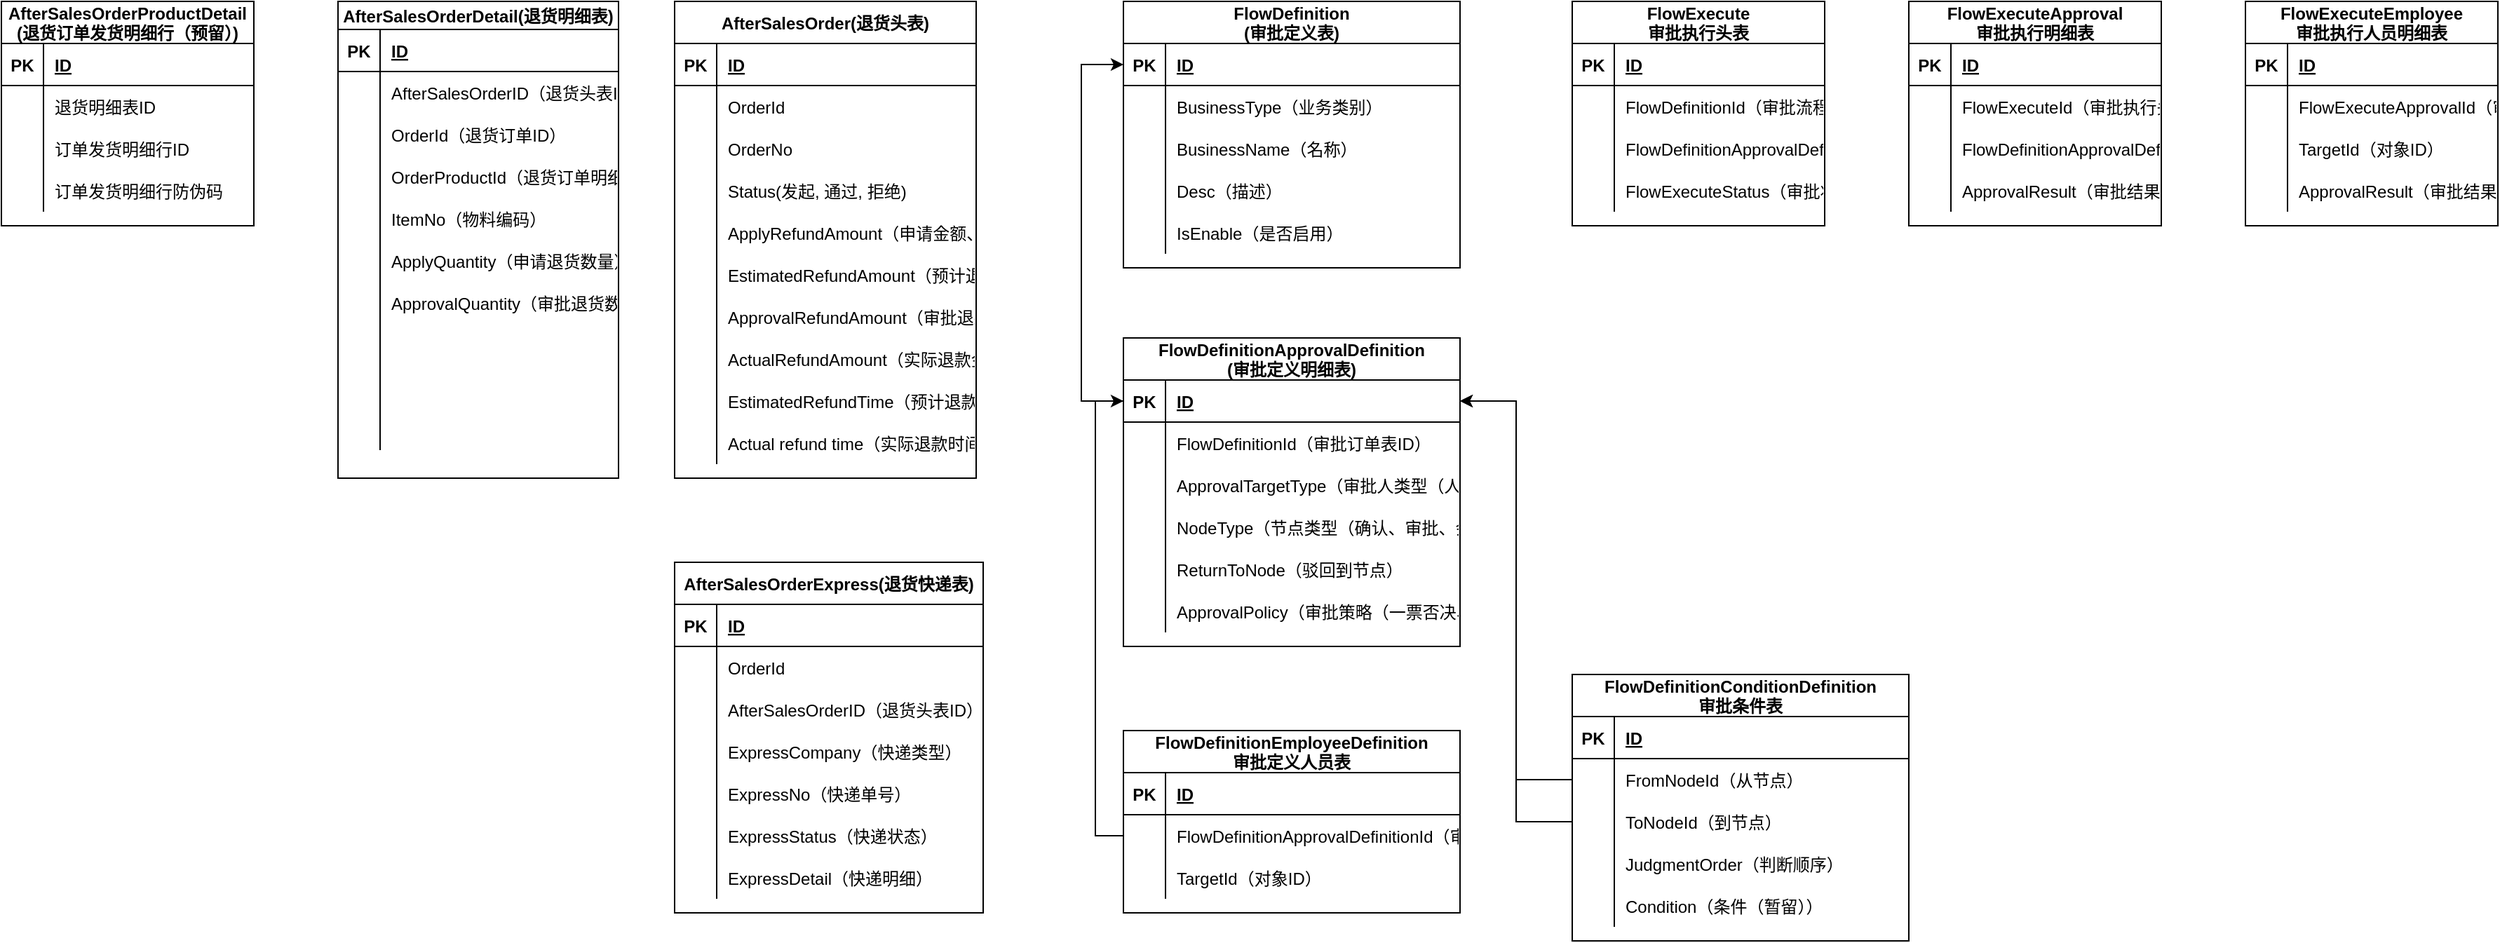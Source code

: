 <mxfile version="16.5.3" type="github">
  <diagram id="R2lEEEUBdFMjLlhIrx00" name="Page-1">
    <mxGraphModel dx="2272" dy="754" grid="1" gridSize="10" guides="1" tooltips="1" connect="1" arrows="1" fold="1" page="1" pageScale="1" pageWidth="850" pageHeight="1100" math="0" shadow="0" extFonts="Permanent Marker^https://fonts.googleapis.com/css?family=Permanent+Marker">
      <root>
        <mxCell id="0" />
        <mxCell id="1" parent="0" />
        <mxCell id="NRyqUw36QOZdTvwFwos0-1" value="AfterSalesOrder(退货头表)" style="shape=table;startSize=30;container=1;collapsible=1;childLayout=tableLayout;fixedRows=1;rowLines=0;fontStyle=1;align=center;resizeLast=1;" vertex="1" parent="1">
          <mxGeometry x="360" y="120" width="215" height="340" as="geometry" />
        </mxCell>
        <mxCell id="NRyqUw36QOZdTvwFwos0-2" value="" style="shape=tableRow;horizontal=0;startSize=0;swimlaneHead=0;swimlaneBody=0;fillColor=none;collapsible=0;dropTarget=0;points=[[0,0.5],[1,0.5]];portConstraint=eastwest;top=0;left=0;right=0;bottom=1;" vertex="1" parent="NRyqUw36QOZdTvwFwos0-1">
          <mxGeometry y="30" width="215" height="30" as="geometry" />
        </mxCell>
        <mxCell id="NRyqUw36QOZdTvwFwos0-3" value="PK" style="shape=partialRectangle;connectable=0;fillColor=none;top=0;left=0;bottom=0;right=0;fontStyle=1;overflow=hidden;" vertex="1" parent="NRyqUw36QOZdTvwFwos0-2">
          <mxGeometry width="30" height="30" as="geometry">
            <mxRectangle width="30" height="30" as="alternateBounds" />
          </mxGeometry>
        </mxCell>
        <mxCell id="NRyqUw36QOZdTvwFwos0-4" value="ID" style="shape=partialRectangle;connectable=0;fillColor=none;top=0;left=0;bottom=0;right=0;align=left;spacingLeft=6;fontStyle=5;overflow=hidden;" vertex="1" parent="NRyqUw36QOZdTvwFwos0-2">
          <mxGeometry x="30" width="185" height="30" as="geometry">
            <mxRectangle width="185" height="30" as="alternateBounds" />
          </mxGeometry>
        </mxCell>
        <mxCell id="NRyqUw36QOZdTvwFwos0-5" value="" style="shape=tableRow;horizontal=0;startSize=0;swimlaneHead=0;swimlaneBody=0;fillColor=none;collapsible=0;dropTarget=0;points=[[0,0.5],[1,0.5]];portConstraint=eastwest;top=0;left=0;right=0;bottom=0;" vertex="1" parent="NRyqUw36QOZdTvwFwos0-1">
          <mxGeometry y="60" width="215" height="30" as="geometry" />
        </mxCell>
        <mxCell id="NRyqUw36QOZdTvwFwos0-6" value="" style="shape=partialRectangle;connectable=0;fillColor=none;top=0;left=0;bottom=0;right=0;editable=1;overflow=hidden;" vertex="1" parent="NRyqUw36QOZdTvwFwos0-5">
          <mxGeometry width="30" height="30" as="geometry">
            <mxRectangle width="30" height="30" as="alternateBounds" />
          </mxGeometry>
        </mxCell>
        <mxCell id="NRyqUw36QOZdTvwFwos0-7" value="OrderId" style="shape=partialRectangle;connectable=0;fillColor=none;top=0;left=0;bottom=0;right=0;align=left;spacingLeft=6;overflow=hidden;" vertex="1" parent="NRyqUw36QOZdTvwFwos0-5">
          <mxGeometry x="30" width="185" height="30" as="geometry">
            <mxRectangle width="185" height="30" as="alternateBounds" />
          </mxGeometry>
        </mxCell>
        <mxCell id="NRyqUw36QOZdTvwFwos0-8" value="" style="shape=tableRow;horizontal=0;startSize=0;swimlaneHead=0;swimlaneBody=0;fillColor=none;collapsible=0;dropTarget=0;points=[[0,0.5],[1,0.5]];portConstraint=eastwest;top=0;left=0;right=0;bottom=0;" vertex="1" parent="NRyqUw36QOZdTvwFwos0-1">
          <mxGeometry y="90" width="215" height="30" as="geometry" />
        </mxCell>
        <mxCell id="NRyqUw36QOZdTvwFwos0-9" value="" style="shape=partialRectangle;connectable=0;fillColor=none;top=0;left=0;bottom=0;right=0;editable=1;overflow=hidden;" vertex="1" parent="NRyqUw36QOZdTvwFwos0-8">
          <mxGeometry width="30" height="30" as="geometry">
            <mxRectangle width="30" height="30" as="alternateBounds" />
          </mxGeometry>
        </mxCell>
        <mxCell id="NRyqUw36QOZdTvwFwos0-10" value="OrderNo" style="shape=partialRectangle;connectable=0;fillColor=none;top=0;left=0;bottom=0;right=0;align=left;spacingLeft=6;overflow=hidden;" vertex="1" parent="NRyqUw36QOZdTvwFwos0-8">
          <mxGeometry x="30" width="185" height="30" as="geometry">
            <mxRectangle width="185" height="30" as="alternateBounds" />
          </mxGeometry>
        </mxCell>
        <mxCell id="NRyqUw36QOZdTvwFwos0-11" value="" style="shape=tableRow;horizontal=0;startSize=0;swimlaneHead=0;swimlaneBody=0;fillColor=none;collapsible=0;dropTarget=0;points=[[0,0.5],[1,0.5]];portConstraint=eastwest;top=0;left=0;right=0;bottom=0;" vertex="1" parent="NRyqUw36QOZdTvwFwos0-1">
          <mxGeometry y="120" width="215" height="30" as="geometry" />
        </mxCell>
        <mxCell id="NRyqUw36QOZdTvwFwos0-12" value="" style="shape=partialRectangle;connectable=0;fillColor=none;top=0;left=0;bottom=0;right=0;editable=1;overflow=hidden;" vertex="1" parent="NRyqUw36QOZdTvwFwos0-11">
          <mxGeometry width="30" height="30" as="geometry">
            <mxRectangle width="30" height="30" as="alternateBounds" />
          </mxGeometry>
        </mxCell>
        <mxCell id="NRyqUw36QOZdTvwFwos0-13" value="Status(发起, 通过, 拒绝)" style="shape=partialRectangle;connectable=0;fillColor=none;top=0;left=0;bottom=0;right=0;align=left;spacingLeft=6;overflow=hidden;" vertex="1" parent="NRyqUw36QOZdTvwFwos0-11">
          <mxGeometry x="30" width="185" height="30" as="geometry">
            <mxRectangle width="185" height="30" as="alternateBounds" />
          </mxGeometry>
        </mxCell>
        <mxCell id="NRyqUw36QOZdTvwFwos0-36" style="shape=tableRow;horizontal=0;startSize=0;swimlaneHead=0;swimlaneBody=0;fillColor=none;collapsible=0;dropTarget=0;points=[[0,0.5],[1,0.5]];portConstraint=eastwest;top=0;left=0;right=0;bottom=0;" vertex="1" parent="NRyqUw36QOZdTvwFwos0-1">
          <mxGeometry y="150" width="215" height="30" as="geometry" />
        </mxCell>
        <mxCell id="NRyqUw36QOZdTvwFwos0-37" style="shape=partialRectangle;connectable=0;fillColor=none;top=0;left=0;bottom=0;right=0;editable=1;overflow=hidden;" vertex="1" parent="NRyqUw36QOZdTvwFwos0-36">
          <mxGeometry width="30" height="30" as="geometry">
            <mxRectangle width="30" height="30" as="alternateBounds" />
          </mxGeometry>
        </mxCell>
        <mxCell id="NRyqUw36QOZdTvwFwos0-38" value="ApplyRefundAmount（申请金额、）（部长申请时）" style="shape=partialRectangle;connectable=0;fillColor=none;top=0;left=0;bottom=0;right=0;align=left;spacingLeft=6;overflow=hidden;" vertex="1" parent="NRyqUw36QOZdTvwFwos0-36">
          <mxGeometry x="30" width="185" height="30" as="geometry">
            <mxRectangle width="185" height="30" as="alternateBounds" />
          </mxGeometry>
        </mxCell>
        <mxCell id="NRyqUw36QOZdTvwFwos0-33" style="shape=tableRow;horizontal=0;startSize=0;swimlaneHead=0;swimlaneBody=0;fillColor=none;collapsible=0;dropTarget=0;points=[[0,0.5],[1,0.5]];portConstraint=eastwest;top=0;left=0;right=0;bottom=0;" vertex="1" parent="NRyqUw36QOZdTvwFwos0-1">
          <mxGeometry y="180" width="215" height="30" as="geometry" />
        </mxCell>
        <mxCell id="NRyqUw36QOZdTvwFwos0-34" style="shape=partialRectangle;connectable=0;fillColor=none;top=0;left=0;bottom=0;right=0;editable=1;overflow=hidden;" vertex="1" parent="NRyqUw36QOZdTvwFwos0-33">
          <mxGeometry width="30" height="30" as="geometry">
            <mxRectangle width="30" height="30" as="alternateBounds" />
          </mxGeometry>
        </mxCell>
        <mxCell id="NRyqUw36QOZdTvwFwos0-35" value="EstimatedRefundAmount（预计退款金额）（蔡茵确实实物时）" style="shape=partialRectangle;connectable=0;fillColor=none;top=0;left=0;bottom=0;right=0;align=left;spacingLeft=6;overflow=hidden;" vertex="1" parent="NRyqUw36QOZdTvwFwos0-33">
          <mxGeometry x="30" width="185" height="30" as="geometry">
            <mxRectangle width="185" height="30" as="alternateBounds" />
          </mxGeometry>
        </mxCell>
        <mxCell id="NRyqUw36QOZdTvwFwos0-30" style="shape=tableRow;horizontal=0;startSize=0;swimlaneHead=0;swimlaneBody=0;fillColor=none;collapsible=0;dropTarget=0;points=[[0,0.5],[1,0.5]];portConstraint=eastwest;top=0;left=0;right=0;bottom=0;" vertex="1" parent="NRyqUw36QOZdTvwFwos0-1">
          <mxGeometry y="210" width="215" height="30" as="geometry" />
        </mxCell>
        <mxCell id="NRyqUw36QOZdTvwFwos0-31" style="shape=partialRectangle;connectable=0;fillColor=none;top=0;left=0;bottom=0;right=0;editable=1;overflow=hidden;" vertex="1" parent="NRyqUw36QOZdTvwFwos0-30">
          <mxGeometry width="30" height="30" as="geometry">
            <mxRectangle width="30" height="30" as="alternateBounds" />
          </mxGeometry>
        </mxCell>
        <mxCell id="NRyqUw36QOZdTvwFwos0-32" value="ApprovalRefundAmount（审批退款金额）（蔡茵手动修改）" style="shape=partialRectangle;connectable=0;fillColor=none;top=0;left=0;bottom=0;right=0;align=left;spacingLeft=6;overflow=hidden;" vertex="1" parent="NRyqUw36QOZdTvwFwos0-30">
          <mxGeometry x="30" width="185" height="30" as="geometry">
            <mxRectangle width="185" height="30" as="alternateBounds" />
          </mxGeometry>
        </mxCell>
        <mxCell id="NRyqUw36QOZdTvwFwos0-27" style="shape=tableRow;horizontal=0;startSize=0;swimlaneHead=0;swimlaneBody=0;fillColor=none;collapsible=0;dropTarget=0;points=[[0,0.5],[1,0.5]];portConstraint=eastwest;top=0;left=0;right=0;bottom=0;" vertex="1" parent="NRyqUw36QOZdTvwFwos0-1">
          <mxGeometry y="240" width="215" height="30" as="geometry" />
        </mxCell>
        <mxCell id="NRyqUw36QOZdTvwFwos0-28" style="shape=partialRectangle;connectable=0;fillColor=none;top=0;left=0;bottom=0;right=0;editable=1;overflow=hidden;" vertex="1" parent="NRyqUw36QOZdTvwFwos0-27">
          <mxGeometry width="30" height="30" as="geometry">
            <mxRectangle width="30" height="30" as="alternateBounds" />
          </mxGeometry>
        </mxCell>
        <mxCell id="NRyqUw36QOZdTvwFwos0-29" value="ActualRefundAmount（实际退款金额（实际退款））" style="shape=partialRectangle;connectable=0;fillColor=none;top=0;left=0;bottom=0;right=0;align=left;spacingLeft=6;overflow=hidden;" vertex="1" parent="NRyqUw36QOZdTvwFwos0-27">
          <mxGeometry x="30" width="185" height="30" as="geometry">
            <mxRectangle width="185" height="30" as="alternateBounds" />
          </mxGeometry>
        </mxCell>
        <mxCell id="NRyqUw36QOZdTvwFwos0-86" style="shape=tableRow;horizontal=0;startSize=0;swimlaneHead=0;swimlaneBody=0;fillColor=none;collapsible=0;dropTarget=0;points=[[0,0.5],[1,0.5]];portConstraint=eastwest;top=0;left=0;right=0;bottom=0;" vertex="1" parent="NRyqUw36QOZdTvwFwos0-1">
          <mxGeometry y="270" width="215" height="30" as="geometry" />
        </mxCell>
        <mxCell id="NRyqUw36QOZdTvwFwos0-87" style="shape=partialRectangle;connectable=0;fillColor=none;top=0;left=0;bottom=0;right=0;editable=1;overflow=hidden;" vertex="1" parent="NRyqUw36QOZdTvwFwos0-86">
          <mxGeometry width="30" height="30" as="geometry">
            <mxRectangle width="30" height="30" as="alternateBounds" />
          </mxGeometry>
        </mxCell>
        <mxCell id="NRyqUw36QOZdTvwFwos0-88" value="EstimatedRefundTime（预计退款时间）" style="shape=partialRectangle;connectable=0;fillColor=none;top=0;left=0;bottom=0;right=0;align=left;spacingLeft=6;overflow=hidden;" vertex="1" parent="NRyqUw36QOZdTvwFwos0-86">
          <mxGeometry x="30" width="185" height="30" as="geometry">
            <mxRectangle width="185" height="30" as="alternateBounds" />
          </mxGeometry>
        </mxCell>
        <mxCell id="NRyqUw36QOZdTvwFwos0-83" style="shape=tableRow;horizontal=0;startSize=0;swimlaneHead=0;swimlaneBody=0;fillColor=none;collapsible=0;dropTarget=0;points=[[0,0.5],[1,0.5]];portConstraint=eastwest;top=0;left=0;right=0;bottom=0;" vertex="1" parent="NRyqUw36QOZdTvwFwos0-1">
          <mxGeometry y="300" width="215" height="30" as="geometry" />
        </mxCell>
        <mxCell id="NRyqUw36QOZdTvwFwos0-84" style="shape=partialRectangle;connectable=0;fillColor=none;top=0;left=0;bottom=0;right=0;editable=1;overflow=hidden;" vertex="1" parent="NRyqUw36QOZdTvwFwos0-83">
          <mxGeometry width="30" height="30" as="geometry">
            <mxRectangle width="30" height="30" as="alternateBounds" />
          </mxGeometry>
        </mxCell>
        <mxCell id="NRyqUw36QOZdTvwFwos0-85" value="Actual refund time（实际退款时间）" style="shape=partialRectangle;connectable=0;fillColor=none;top=0;left=0;bottom=0;right=0;align=left;spacingLeft=6;overflow=hidden;" vertex="1" parent="NRyqUw36QOZdTvwFwos0-83">
          <mxGeometry x="30" width="185" height="30" as="geometry">
            <mxRectangle width="185" height="30" as="alternateBounds" />
          </mxGeometry>
        </mxCell>
        <mxCell id="NRyqUw36QOZdTvwFwos0-14" value="AfterSalesOrderDetail(退货明细表)" style="shape=table;startSize=20;container=1;collapsible=1;childLayout=tableLayout;fixedRows=1;rowLines=0;fontStyle=1;align=center;resizeLast=1;" vertex="1" parent="1">
          <mxGeometry x="120" y="120" width="200" height="340" as="geometry" />
        </mxCell>
        <mxCell id="NRyqUw36QOZdTvwFwos0-15" value="" style="shape=tableRow;horizontal=0;startSize=0;swimlaneHead=0;swimlaneBody=0;fillColor=none;collapsible=0;dropTarget=0;points=[[0,0.5],[1,0.5]];portConstraint=eastwest;top=0;left=0;right=0;bottom=1;" vertex="1" parent="NRyqUw36QOZdTvwFwos0-14">
          <mxGeometry y="20" width="200" height="30" as="geometry" />
        </mxCell>
        <mxCell id="NRyqUw36QOZdTvwFwos0-16" value="PK" style="shape=partialRectangle;connectable=0;fillColor=none;top=0;left=0;bottom=0;right=0;fontStyle=1;overflow=hidden;" vertex="1" parent="NRyqUw36QOZdTvwFwos0-15">
          <mxGeometry width="30" height="30" as="geometry">
            <mxRectangle width="30" height="30" as="alternateBounds" />
          </mxGeometry>
        </mxCell>
        <mxCell id="NRyqUw36QOZdTvwFwos0-17" value="ID" style="shape=partialRectangle;connectable=0;fillColor=none;top=0;left=0;bottom=0;right=0;align=left;spacingLeft=6;fontStyle=5;overflow=hidden;" vertex="1" parent="NRyqUw36QOZdTvwFwos0-15">
          <mxGeometry x="30" width="170" height="30" as="geometry">
            <mxRectangle width="170" height="30" as="alternateBounds" />
          </mxGeometry>
        </mxCell>
        <mxCell id="NRyqUw36QOZdTvwFwos0-18" value="" style="shape=tableRow;horizontal=0;startSize=0;swimlaneHead=0;swimlaneBody=0;fillColor=none;collapsible=0;dropTarget=0;points=[[0,0.5],[1,0.5]];portConstraint=eastwest;top=0;left=0;right=0;bottom=0;" vertex="1" parent="NRyqUw36QOZdTvwFwos0-14">
          <mxGeometry y="50" width="200" height="30" as="geometry" />
        </mxCell>
        <mxCell id="NRyqUw36QOZdTvwFwos0-19" value="" style="shape=partialRectangle;connectable=0;fillColor=none;top=0;left=0;bottom=0;right=0;editable=1;overflow=hidden;" vertex="1" parent="NRyqUw36QOZdTvwFwos0-18">
          <mxGeometry width="30" height="30" as="geometry">
            <mxRectangle width="30" height="30" as="alternateBounds" />
          </mxGeometry>
        </mxCell>
        <mxCell id="NRyqUw36QOZdTvwFwos0-20" value="AfterSalesOrderID（退货头表ID）" style="shape=partialRectangle;connectable=0;fillColor=none;top=0;left=0;bottom=0;right=0;align=left;spacingLeft=6;overflow=hidden;" vertex="1" parent="NRyqUw36QOZdTvwFwos0-18">
          <mxGeometry x="30" width="170" height="30" as="geometry">
            <mxRectangle width="170" height="30" as="alternateBounds" />
          </mxGeometry>
        </mxCell>
        <mxCell id="NRyqUw36QOZdTvwFwos0-21" value="" style="shape=tableRow;horizontal=0;startSize=0;swimlaneHead=0;swimlaneBody=0;fillColor=none;collapsible=0;dropTarget=0;points=[[0,0.5],[1,0.5]];portConstraint=eastwest;top=0;left=0;right=0;bottom=0;" vertex="1" parent="NRyqUw36QOZdTvwFwos0-14">
          <mxGeometry y="80" width="200" height="30" as="geometry" />
        </mxCell>
        <mxCell id="NRyqUw36QOZdTvwFwos0-22" value="" style="shape=partialRectangle;connectable=0;fillColor=none;top=0;left=0;bottom=0;right=0;editable=1;overflow=hidden;" vertex="1" parent="NRyqUw36QOZdTvwFwos0-21">
          <mxGeometry width="30" height="30" as="geometry">
            <mxRectangle width="30" height="30" as="alternateBounds" />
          </mxGeometry>
        </mxCell>
        <mxCell id="NRyqUw36QOZdTvwFwos0-23" value="OrderId（退货订单ID）" style="shape=partialRectangle;connectable=0;fillColor=none;top=0;left=0;bottom=0;right=0;align=left;spacingLeft=6;overflow=hidden;" vertex="1" parent="NRyqUw36QOZdTvwFwos0-21">
          <mxGeometry x="30" width="170" height="30" as="geometry">
            <mxRectangle width="170" height="30" as="alternateBounds" />
          </mxGeometry>
        </mxCell>
        <mxCell id="NRyqUw36QOZdTvwFwos0-24" value="" style="shape=tableRow;horizontal=0;startSize=0;swimlaneHead=0;swimlaneBody=0;fillColor=none;collapsible=0;dropTarget=0;points=[[0,0.5],[1,0.5]];portConstraint=eastwest;top=0;left=0;right=0;bottom=0;" vertex="1" parent="NRyqUw36QOZdTvwFwos0-14">
          <mxGeometry y="110" width="200" height="30" as="geometry" />
        </mxCell>
        <mxCell id="NRyqUw36QOZdTvwFwos0-25" value="" style="shape=partialRectangle;connectable=0;fillColor=none;top=0;left=0;bottom=0;right=0;editable=1;overflow=hidden;" vertex="1" parent="NRyqUw36QOZdTvwFwos0-24">
          <mxGeometry width="30" height="30" as="geometry">
            <mxRectangle width="30" height="30" as="alternateBounds" />
          </mxGeometry>
        </mxCell>
        <mxCell id="NRyqUw36QOZdTvwFwos0-26" value="OrderProductId（退货订单明细行ID）" style="shape=partialRectangle;connectable=0;fillColor=none;top=0;left=0;bottom=0;right=0;align=left;spacingLeft=6;overflow=hidden;" vertex="1" parent="NRyqUw36QOZdTvwFwos0-24">
          <mxGeometry x="30" width="170" height="30" as="geometry">
            <mxRectangle width="170" height="30" as="alternateBounds" />
          </mxGeometry>
        </mxCell>
        <mxCell id="NRyqUw36QOZdTvwFwos0-54" style="shape=tableRow;horizontal=0;startSize=0;swimlaneHead=0;swimlaneBody=0;fillColor=none;collapsible=0;dropTarget=0;points=[[0,0.5],[1,0.5]];portConstraint=eastwest;top=0;left=0;right=0;bottom=0;" vertex="1" parent="NRyqUw36QOZdTvwFwos0-14">
          <mxGeometry y="140" width="200" height="30" as="geometry" />
        </mxCell>
        <mxCell id="NRyqUw36QOZdTvwFwos0-55" style="shape=partialRectangle;connectable=0;fillColor=none;top=0;left=0;bottom=0;right=0;editable=1;overflow=hidden;" vertex="1" parent="NRyqUw36QOZdTvwFwos0-54">
          <mxGeometry width="30" height="30" as="geometry">
            <mxRectangle width="30" height="30" as="alternateBounds" />
          </mxGeometry>
        </mxCell>
        <mxCell id="NRyqUw36QOZdTvwFwos0-56" value="ItemNo（物料编码）" style="shape=partialRectangle;connectable=0;fillColor=none;top=0;left=0;bottom=0;right=0;align=left;spacingLeft=6;overflow=hidden;" vertex="1" parent="NRyqUw36QOZdTvwFwos0-54">
          <mxGeometry x="30" width="170" height="30" as="geometry">
            <mxRectangle width="170" height="30" as="alternateBounds" />
          </mxGeometry>
        </mxCell>
        <mxCell id="NRyqUw36QOZdTvwFwos0-51" style="shape=tableRow;horizontal=0;startSize=0;swimlaneHead=0;swimlaneBody=0;fillColor=none;collapsible=0;dropTarget=0;points=[[0,0.5],[1,0.5]];portConstraint=eastwest;top=0;left=0;right=0;bottom=0;" vertex="1" parent="NRyqUw36QOZdTvwFwos0-14">
          <mxGeometry y="170" width="200" height="30" as="geometry" />
        </mxCell>
        <mxCell id="NRyqUw36QOZdTvwFwos0-52" style="shape=partialRectangle;connectable=0;fillColor=none;top=0;left=0;bottom=0;right=0;editable=1;overflow=hidden;" vertex="1" parent="NRyqUw36QOZdTvwFwos0-51">
          <mxGeometry width="30" height="30" as="geometry">
            <mxRectangle width="30" height="30" as="alternateBounds" />
          </mxGeometry>
        </mxCell>
        <mxCell id="NRyqUw36QOZdTvwFwos0-53" value="ApplyQuantity（申请退货数量）" style="shape=partialRectangle;connectable=0;fillColor=none;top=0;left=0;bottom=0;right=0;align=left;spacingLeft=6;overflow=hidden;" vertex="1" parent="NRyqUw36QOZdTvwFwos0-51">
          <mxGeometry x="30" width="170" height="30" as="geometry">
            <mxRectangle width="170" height="30" as="alternateBounds" />
          </mxGeometry>
        </mxCell>
        <mxCell id="NRyqUw36QOZdTvwFwos0-48" style="shape=tableRow;horizontal=0;startSize=0;swimlaneHead=0;swimlaneBody=0;fillColor=none;collapsible=0;dropTarget=0;points=[[0,0.5],[1,0.5]];portConstraint=eastwest;top=0;left=0;right=0;bottom=0;" vertex="1" parent="NRyqUw36QOZdTvwFwos0-14">
          <mxGeometry y="200" width="200" height="30" as="geometry" />
        </mxCell>
        <mxCell id="NRyqUw36QOZdTvwFwos0-49" style="shape=partialRectangle;connectable=0;fillColor=none;top=0;left=0;bottom=0;right=0;editable=1;overflow=hidden;" vertex="1" parent="NRyqUw36QOZdTvwFwos0-48">
          <mxGeometry width="30" height="30" as="geometry">
            <mxRectangle width="30" height="30" as="alternateBounds" />
          </mxGeometry>
        </mxCell>
        <mxCell id="NRyqUw36QOZdTvwFwos0-50" value="ApprovalQuantity（审批退货数量）" style="shape=partialRectangle;connectable=0;fillColor=none;top=0;left=0;bottom=0;right=0;align=left;spacingLeft=6;overflow=hidden;" vertex="1" parent="NRyqUw36QOZdTvwFwos0-48">
          <mxGeometry x="30" width="170" height="30" as="geometry">
            <mxRectangle width="170" height="30" as="alternateBounds" />
          </mxGeometry>
        </mxCell>
        <mxCell id="NRyqUw36QOZdTvwFwos0-45" style="shape=tableRow;horizontal=0;startSize=0;swimlaneHead=0;swimlaneBody=0;fillColor=none;collapsible=0;dropTarget=0;points=[[0,0.5],[1,0.5]];portConstraint=eastwest;top=0;left=0;right=0;bottom=0;" vertex="1" parent="NRyqUw36QOZdTvwFwos0-14">
          <mxGeometry y="230" width="200" height="30" as="geometry" />
        </mxCell>
        <mxCell id="NRyqUw36QOZdTvwFwos0-46" style="shape=partialRectangle;connectable=0;fillColor=none;top=0;left=0;bottom=0;right=0;editable=1;overflow=hidden;" vertex="1" parent="NRyqUw36QOZdTvwFwos0-45">
          <mxGeometry width="30" height="30" as="geometry">
            <mxRectangle width="30" height="30" as="alternateBounds" />
          </mxGeometry>
        </mxCell>
        <mxCell id="NRyqUw36QOZdTvwFwos0-47" style="shape=partialRectangle;connectable=0;fillColor=none;top=0;left=0;bottom=0;right=0;align=left;spacingLeft=6;overflow=hidden;" vertex="1" parent="NRyqUw36QOZdTvwFwos0-45">
          <mxGeometry x="30" width="170" height="30" as="geometry">
            <mxRectangle width="170" height="30" as="alternateBounds" />
          </mxGeometry>
        </mxCell>
        <mxCell id="NRyqUw36QOZdTvwFwos0-42" style="shape=tableRow;horizontal=0;startSize=0;swimlaneHead=0;swimlaneBody=0;fillColor=none;collapsible=0;dropTarget=0;points=[[0,0.5],[1,0.5]];portConstraint=eastwest;top=0;left=0;right=0;bottom=0;" vertex="1" parent="NRyqUw36QOZdTvwFwos0-14">
          <mxGeometry y="260" width="200" height="30" as="geometry" />
        </mxCell>
        <mxCell id="NRyqUw36QOZdTvwFwos0-43" style="shape=partialRectangle;connectable=0;fillColor=none;top=0;left=0;bottom=0;right=0;editable=1;overflow=hidden;" vertex="1" parent="NRyqUw36QOZdTvwFwos0-42">
          <mxGeometry width="30" height="30" as="geometry">
            <mxRectangle width="30" height="30" as="alternateBounds" />
          </mxGeometry>
        </mxCell>
        <mxCell id="NRyqUw36QOZdTvwFwos0-44" style="shape=partialRectangle;connectable=0;fillColor=none;top=0;left=0;bottom=0;right=0;align=left;spacingLeft=6;overflow=hidden;" vertex="1" parent="NRyqUw36QOZdTvwFwos0-42">
          <mxGeometry x="30" width="170" height="30" as="geometry">
            <mxRectangle width="170" height="30" as="alternateBounds" />
          </mxGeometry>
        </mxCell>
        <mxCell id="NRyqUw36QOZdTvwFwos0-39" style="shape=tableRow;horizontal=0;startSize=0;swimlaneHead=0;swimlaneBody=0;fillColor=none;collapsible=0;dropTarget=0;points=[[0,0.5],[1,0.5]];portConstraint=eastwest;top=0;left=0;right=0;bottom=0;" vertex="1" parent="NRyqUw36QOZdTvwFwos0-14">
          <mxGeometry y="290" width="200" height="30" as="geometry" />
        </mxCell>
        <mxCell id="NRyqUw36QOZdTvwFwos0-40" style="shape=partialRectangle;connectable=0;fillColor=none;top=0;left=0;bottom=0;right=0;editable=1;overflow=hidden;" vertex="1" parent="NRyqUw36QOZdTvwFwos0-39">
          <mxGeometry width="30" height="30" as="geometry">
            <mxRectangle width="30" height="30" as="alternateBounds" />
          </mxGeometry>
        </mxCell>
        <mxCell id="NRyqUw36QOZdTvwFwos0-41" style="shape=partialRectangle;connectable=0;fillColor=none;top=0;left=0;bottom=0;right=0;align=left;spacingLeft=6;overflow=hidden;" vertex="1" parent="NRyqUw36QOZdTvwFwos0-39">
          <mxGeometry x="30" width="170" height="30" as="geometry">
            <mxRectangle width="170" height="30" as="alternateBounds" />
          </mxGeometry>
        </mxCell>
        <mxCell id="NRyqUw36QOZdTvwFwos0-70" value="AfterSalesOrderProductDetail&#xa;(退货订单发货明细行（预留）)" style="shape=table;startSize=30;container=1;collapsible=1;childLayout=tableLayout;fixedRows=1;rowLines=0;fontStyle=1;align=center;resizeLast=1;" vertex="1" parent="1">
          <mxGeometry x="-120" y="120" width="180" height="160" as="geometry" />
        </mxCell>
        <mxCell id="NRyqUw36QOZdTvwFwos0-71" value="" style="shape=tableRow;horizontal=0;startSize=0;swimlaneHead=0;swimlaneBody=0;fillColor=none;collapsible=0;dropTarget=0;points=[[0,0.5],[1,0.5]];portConstraint=eastwest;top=0;left=0;right=0;bottom=1;" vertex="1" parent="NRyqUw36QOZdTvwFwos0-70">
          <mxGeometry y="30" width="180" height="30" as="geometry" />
        </mxCell>
        <mxCell id="NRyqUw36QOZdTvwFwos0-72" value="PK" style="shape=partialRectangle;connectable=0;fillColor=none;top=0;left=0;bottom=0;right=0;fontStyle=1;overflow=hidden;" vertex="1" parent="NRyqUw36QOZdTvwFwos0-71">
          <mxGeometry width="30" height="30" as="geometry">
            <mxRectangle width="30" height="30" as="alternateBounds" />
          </mxGeometry>
        </mxCell>
        <mxCell id="NRyqUw36QOZdTvwFwos0-73" value="ID" style="shape=partialRectangle;connectable=0;fillColor=none;top=0;left=0;bottom=0;right=0;align=left;spacingLeft=6;fontStyle=5;overflow=hidden;" vertex="1" parent="NRyqUw36QOZdTvwFwos0-71">
          <mxGeometry x="30" width="150" height="30" as="geometry">
            <mxRectangle width="150" height="30" as="alternateBounds" />
          </mxGeometry>
        </mxCell>
        <mxCell id="NRyqUw36QOZdTvwFwos0-74" value="" style="shape=tableRow;horizontal=0;startSize=0;swimlaneHead=0;swimlaneBody=0;fillColor=none;collapsible=0;dropTarget=0;points=[[0,0.5],[1,0.5]];portConstraint=eastwest;top=0;left=0;right=0;bottom=0;" vertex="1" parent="NRyqUw36QOZdTvwFwos0-70">
          <mxGeometry y="60" width="180" height="30" as="geometry" />
        </mxCell>
        <mxCell id="NRyqUw36QOZdTvwFwos0-75" value="" style="shape=partialRectangle;connectable=0;fillColor=none;top=0;left=0;bottom=0;right=0;editable=1;overflow=hidden;" vertex="1" parent="NRyqUw36QOZdTvwFwos0-74">
          <mxGeometry width="30" height="30" as="geometry">
            <mxRectangle width="30" height="30" as="alternateBounds" />
          </mxGeometry>
        </mxCell>
        <mxCell id="NRyqUw36QOZdTvwFwos0-76" value="退货明细表ID" style="shape=partialRectangle;connectable=0;fillColor=none;top=0;left=0;bottom=0;right=0;align=left;spacingLeft=6;overflow=hidden;" vertex="1" parent="NRyqUw36QOZdTvwFwos0-74">
          <mxGeometry x="30" width="150" height="30" as="geometry">
            <mxRectangle width="150" height="30" as="alternateBounds" />
          </mxGeometry>
        </mxCell>
        <mxCell id="NRyqUw36QOZdTvwFwos0-77" value="" style="shape=tableRow;horizontal=0;startSize=0;swimlaneHead=0;swimlaneBody=0;fillColor=none;collapsible=0;dropTarget=0;points=[[0,0.5],[1,0.5]];portConstraint=eastwest;top=0;left=0;right=0;bottom=0;" vertex="1" parent="NRyqUw36QOZdTvwFwos0-70">
          <mxGeometry y="90" width="180" height="30" as="geometry" />
        </mxCell>
        <mxCell id="NRyqUw36QOZdTvwFwos0-78" value="" style="shape=partialRectangle;connectable=0;fillColor=none;top=0;left=0;bottom=0;right=0;editable=1;overflow=hidden;" vertex="1" parent="NRyqUw36QOZdTvwFwos0-77">
          <mxGeometry width="30" height="30" as="geometry">
            <mxRectangle width="30" height="30" as="alternateBounds" />
          </mxGeometry>
        </mxCell>
        <mxCell id="NRyqUw36QOZdTvwFwos0-79" value="订单发货明细行ID" style="shape=partialRectangle;connectable=0;fillColor=none;top=0;left=0;bottom=0;right=0;align=left;spacingLeft=6;overflow=hidden;" vertex="1" parent="NRyqUw36QOZdTvwFwos0-77">
          <mxGeometry x="30" width="150" height="30" as="geometry">
            <mxRectangle width="150" height="30" as="alternateBounds" />
          </mxGeometry>
        </mxCell>
        <mxCell id="NRyqUw36QOZdTvwFwos0-80" value="" style="shape=tableRow;horizontal=0;startSize=0;swimlaneHead=0;swimlaneBody=0;fillColor=none;collapsible=0;dropTarget=0;points=[[0,0.5],[1,0.5]];portConstraint=eastwest;top=0;left=0;right=0;bottom=0;" vertex="1" parent="NRyqUw36QOZdTvwFwos0-70">
          <mxGeometry y="120" width="180" height="30" as="geometry" />
        </mxCell>
        <mxCell id="NRyqUw36QOZdTvwFwos0-81" value="" style="shape=partialRectangle;connectable=0;fillColor=none;top=0;left=0;bottom=0;right=0;editable=1;overflow=hidden;" vertex="1" parent="NRyqUw36QOZdTvwFwos0-80">
          <mxGeometry width="30" height="30" as="geometry">
            <mxRectangle width="30" height="30" as="alternateBounds" />
          </mxGeometry>
        </mxCell>
        <mxCell id="NRyqUw36QOZdTvwFwos0-82" value="订单发货明细行防伪码" style="shape=partialRectangle;connectable=0;fillColor=none;top=0;left=0;bottom=0;right=0;align=left;spacingLeft=6;overflow=hidden;" vertex="1" parent="NRyqUw36QOZdTvwFwos0-80">
          <mxGeometry x="30" width="150" height="30" as="geometry">
            <mxRectangle width="150" height="30" as="alternateBounds" />
          </mxGeometry>
        </mxCell>
        <mxCell id="NRyqUw36QOZdTvwFwos0-89" value="AfterSalesOrderExpress(退货快递表)" style="shape=table;startSize=30;container=1;collapsible=1;childLayout=tableLayout;fixedRows=1;rowLines=0;fontStyle=1;align=center;resizeLast=1;" vertex="1" parent="1">
          <mxGeometry x="360" y="520" width="220" height="250" as="geometry" />
        </mxCell>
        <mxCell id="NRyqUw36QOZdTvwFwos0-90" value="" style="shape=tableRow;horizontal=0;startSize=0;swimlaneHead=0;swimlaneBody=0;fillColor=none;collapsible=0;dropTarget=0;points=[[0,0.5],[1,0.5]];portConstraint=eastwest;top=0;left=0;right=0;bottom=1;" vertex="1" parent="NRyqUw36QOZdTvwFwos0-89">
          <mxGeometry y="30" width="220" height="30" as="geometry" />
        </mxCell>
        <mxCell id="NRyqUw36QOZdTvwFwos0-91" value="PK" style="shape=partialRectangle;connectable=0;fillColor=none;top=0;left=0;bottom=0;right=0;fontStyle=1;overflow=hidden;" vertex="1" parent="NRyqUw36QOZdTvwFwos0-90">
          <mxGeometry width="30" height="30" as="geometry">
            <mxRectangle width="30" height="30" as="alternateBounds" />
          </mxGeometry>
        </mxCell>
        <mxCell id="NRyqUw36QOZdTvwFwos0-92" value="ID" style="shape=partialRectangle;connectable=0;fillColor=none;top=0;left=0;bottom=0;right=0;align=left;spacingLeft=6;fontStyle=5;overflow=hidden;" vertex="1" parent="NRyqUw36QOZdTvwFwos0-90">
          <mxGeometry x="30" width="190" height="30" as="geometry">
            <mxRectangle width="190" height="30" as="alternateBounds" />
          </mxGeometry>
        </mxCell>
        <mxCell id="NRyqUw36QOZdTvwFwos0-93" value="" style="shape=tableRow;horizontal=0;startSize=0;swimlaneHead=0;swimlaneBody=0;fillColor=none;collapsible=0;dropTarget=0;points=[[0,0.5],[1,0.5]];portConstraint=eastwest;top=0;left=0;right=0;bottom=0;" vertex="1" parent="NRyqUw36QOZdTvwFwos0-89">
          <mxGeometry y="60" width="220" height="30" as="geometry" />
        </mxCell>
        <mxCell id="NRyqUw36QOZdTvwFwos0-94" value="" style="shape=partialRectangle;connectable=0;fillColor=none;top=0;left=0;bottom=0;right=0;editable=1;overflow=hidden;" vertex="1" parent="NRyqUw36QOZdTvwFwos0-93">
          <mxGeometry width="30" height="30" as="geometry">
            <mxRectangle width="30" height="30" as="alternateBounds" />
          </mxGeometry>
        </mxCell>
        <mxCell id="NRyqUw36QOZdTvwFwos0-95" value="OrderId" style="shape=partialRectangle;connectable=0;fillColor=none;top=0;left=0;bottom=0;right=0;align=left;spacingLeft=6;overflow=hidden;" vertex="1" parent="NRyqUw36QOZdTvwFwos0-93">
          <mxGeometry x="30" width="190" height="30" as="geometry">
            <mxRectangle width="190" height="30" as="alternateBounds" />
          </mxGeometry>
        </mxCell>
        <mxCell id="NRyqUw36QOZdTvwFwos0-96" value="" style="shape=tableRow;horizontal=0;startSize=0;swimlaneHead=0;swimlaneBody=0;fillColor=none;collapsible=0;dropTarget=0;points=[[0,0.5],[1,0.5]];portConstraint=eastwest;top=0;left=0;right=0;bottom=0;" vertex="1" parent="NRyqUw36QOZdTvwFwos0-89">
          <mxGeometry y="90" width="220" height="30" as="geometry" />
        </mxCell>
        <mxCell id="NRyqUw36QOZdTvwFwos0-97" value="" style="shape=partialRectangle;connectable=0;fillColor=none;top=0;left=0;bottom=0;right=0;editable=1;overflow=hidden;" vertex="1" parent="NRyqUw36QOZdTvwFwos0-96">
          <mxGeometry width="30" height="30" as="geometry">
            <mxRectangle width="30" height="30" as="alternateBounds" />
          </mxGeometry>
        </mxCell>
        <mxCell id="NRyqUw36QOZdTvwFwos0-98" value="AfterSalesOrderID（退货头表ID）" style="shape=partialRectangle;connectable=0;fillColor=none;top=0;left=0;bottom=0;right=0;align=left;spacingLeft=6;overflow=hidden;" vertex="1" parent="NRyqUw36QOZdTvwFwos0-96">
          <mxGeometry x="30" width="190" height="30" as="geometry">
            <mxRectangle width="190" height="30" as="alternateBounds" />
          </mxGeometry>
        </mxCell>
        <mxCell id="NRyqUw36QOZdTvwFwos0-99" value="" style="shape=tableRow;horizontal=0;startSize=0;swimlaneHead=0;swimlaneBody=0;fillColor=none;collapsible=0;dropTarget=0;points=[[0,0.5],[1,0.5]];portConstraint=eastwest;top=0;left=0;right=0;bottom=0;" vertex="1" parent="NRyqUw36QOZdTvwFwos0-89">
          <mxGeometry y="120" width="220" height="30" as="geometry" />
        </mxCell>
        <mxCell id="NRyqUw36QOZdTvwFwos0-100" value="" style="shape=partialRectangle;connectable=0;fillColor=none;top=0;left=0;bottom=0;right=0;editable=1;overflow=hidden;" vertex="1" parent="NRyqUw36QOZdTvwFwos0-99">
          <mxGeometry width="30" height="30" as="geometry">
            <mxRectangle width="30" height="30" as="alternateBounds" />
          </mxGeometry>
        </mxCell>
        <mxCell id="NRyqUw36QOZdTvwFwos0-101" value="ExpressCompany（快递类型）" style="shape=partialRectangle;connectable=0;fillColor=none;top=0;left=0;bottom=0;right=0;align=left;spacingLeft=6;overflow=hidden;" vertex="1" parent="NRyqUw36QOZdTvwFwos0-99">
          <mxGeometry x="30" width="190" height="30" as="geometry">
            <mxRectangle width="190" height="30" as="alternateBounds" />
          </mxGeometry>
        </mxCell>
        <mxCell id="NRyqUw36QOZdTvwFwos0-105" style="shape=tableRow;horizontal=0;startSize=0;swimlaneHead=0;swimlaneBody=0;fillColor=none;collapsible=0;dropTarget=0;points=[[0,0.5],[1,0.5]];portConstraint=eastwest;top=0;left=0;right=0;bottom=0;" vertex="1" parent="NRyqUw36QOZdTvwFwos0-89">
          <mxGeometry y="150" width="220" height="30" as="geometry" />
        </mxCell>
        <mxCell id="NRyqUw36QOZdTvwFwos0-106" style="shape=partialRectangle;connectable=0;fillColor=none;top=0;left=0;bottom=0;right=0;editable=1;overflow=hidden;" vertex="1" parent="NRyqUw36QOZdTvwFwos0-105">
          <mxGeometry width="30" height="30" as="geometry">
            <mxRectangle width="30" height="30" as="alternateBounds" />
          </mxGeometry>
        </mxCell>
        <mxCell id="NRyqUw36QOZdTvwFwos0-107" value="ExpressNo（快递单号）" style="shape=partialRectangle;connectable=0;fillColor=none;top=0;left=0;bottom=0;right=0;align=left;spacingLeft=6;overflow=hidden;" vertex="1" parent="NRyqUw36QOZdTvwFwos0-105">
          <mxGeometry x="30" width="190" height="30" as="geometry">
            <mxRectangle width="190" height="30" as="alternateBounds" />
          </mxGeometry>
        </mxCell>
        <mxCell id="NRyqUw36QOZdTvwFwos0-102" style="shape=tableRow;horizontal=0;startSize=0;swimlaneHead=0;swimlaneBody=0;fillColor=none;collapsible=0;dropTarget=0;points=[[0,0.5],[1,0.5]];portConstraint=eastwest;top=0;left=0;right=0;bottom=0;" vertex="1" parent="NRyqUw36QOZdTvwFwos0-89">
          <mxGeometry y="180" width="220" height="30" as="geometry" />
        </mxCell>
        <mxCell id="NRyqUw36QOZdTvwFwos0-103" style="shape=partialRectangle;connectable=0;fillColor=none;top=0;left=0;bottom=0;right=0;editable=1;overflow=hidden;" vertex="1" parent="NRyqUw36QOZdTvwFwos0-102">
          <mxGeometry width="30" height="30" as="geometry">
            <mxRectangle width="30" height="30" as="alternateBounds" />
          </mxGeometry>
        </mxCell>
        <mxCell id="NRyqUw36QOZdTvwFwos0-104" value="ExpressStatus（快递状态）" style="shape=partialRectangle;connectable=0;fillColor=none;top=0;left=0;bottom=0;right=0;align=left;spacingLeft=6;overflow=hidden;" vertex="1" parent="NRyqUw36QOZdTvwFwos0-102">
          <mxGeometry x="30" width="190" height="30" as="geometry">
            <mxRectangle width="190" height="30" as="alternateBounds" />
          </mxGeometry>
        </mxCell>
        <mxCell id="NRyqUw36QOZdTvwFwos0-108" style="shape=tableRow;horizontal=0;startSize=0;swimlaneHead=0;swimlaneBody=0;fillColor=none;collapsible=0;dropTarget=0;points=[[0,0.5],[1,0.5]];portConstraint=eastwest;top=0;left=0;right=0;bottom=0;" vertex="1" parent="NRyqUw36QOZdTvwFwos0-89">
          <mxGeometry y="210" width="220" height="30" as="geometry" />
        </mxCell>
        <mxCell id="NRyqUw36QOZdTvwFwos0-109" style="shape=partialRectangle;connectable=0;fillColor=none;top=0;left=0;bottom=0;right=0;editable=1;overflow=hidden;" vertex="1" parent="NRyqUw36QOZdTvwFwos0-108">
          <mxGeometry width="30" height="30" as="geometry">
            <mxRectangle width="30" height="30" as="alternateBounds" />
          </mxGeometry>
        </mxCell>
        <mxCell id="NRyqUw36QOZdTvwFwos0-110" value="ExpressDetail（快递明细）" style="shape=partialRectangle;connectable=0;fillColor=none;top=0;left=0;bottom=0;right=0;align=left;spacingLeft=6;overflow=hidden;" vertex="1" parent="NRyqUw36QOZdTvwFwos0-108">
          <mxGeometry x="30" width="190" height="30" as="geometry">
            <mxRectangle width="190" height="30" as="alternateBounds" />
          </mxGeometry>
        </mxCell>
        <mxCell id="NRyqUw36QOZdTvwFwos0-111" value="FlowDefinition&#xa;(审批定义表)" style="shape=table;startSize=30;container=1;collapsible=1;childLayout=tableLayout;fixedRows=1;rowLines=0;fontStyle=1;align=center;resizeLast=1;" vertex="1" parent="1">
          <mxGeometry x="680" y="120" width="240" height="190" as="geometry" />
        </mxCell>
        <mxCell id="NRyqUw36QOZdTvwFwos0-112" value="" style="shape=tableRow;horizontal=0;startSize=0;swimlaneHead=0;swimlaneBody=0;fillColor=none;collapsible=0;dropTarget=0;points=[[0,0.5],[1,0.5]];portConstraint=eastwest;top=0;left=0;right=0;bottom=1;" vertex="1" parent="NRyqUw36QOZdTvwFwos0-111">
          <mxGeometry y="30" width="240" height="30" as="geometry" />
        </mxCell>
        <mxCell id="NRyqUw36QOZdTvwFwos0-113" value="PK" style="shape=partialRectangle;connectable=0;fillColor=none;top=0;left=0;bottom=0;right=0;fontStyle=1;overflow=hidden;" vertex="1" parent="NRyqUw36QOZdTvwFwos0-112">
          <mxGeometry width="30" height="30" as="geometry">
            <mxRectangle width="30" height="30" as="alternateBounds" />
          </mxGeometry>
        </mxCell>
        <mxCell id="NRyqUw36QOZdTvwFwos0-114" value="ID" style="shape=partialRectangle;connectable=0;fillColor=none;top=0;left=0;bottom=0;right=0;align=left;spacingLeft=6;fontStyle=5;overflow=hidden;" vertex="1" parent="NRyqUw36QOZdTvwFwos0-112">
          <mxGeometry x="30" width="210" height="30" as="geometry">
            <mxRectangle width="210" height="30" as="alternateBounds" />
          </mxGeometry>
        </mxCell>
        <mxCell id="NRyqUw36QOZdTvwFwos0-115" value="" style="shape=tableRow;horizontal=0;startSize=0;swimlaneHead=0;swimlaneBody=0;fillColor=none;collapsible=0;dropTarget=0;points=[[0,0.5],[1,0.5]];portConstraint=eastwest;top=0;left=0;right=0;bottom=0;" vertex="1" parent="NRyqUw36QOZdTvwFwos0-111">
          <mxGeometry y="60" width="240" height="30" as="geometry" />
        </mxCell>
        <mxCell id="NRyqUw36QOZdTvwFwos0-116" value="" style="shape=partialRectangle;connectable=0;fillColor=none;top=0;left=0;bottom=0;right=0;editable=1;overflow=hidden;" vertex="1" parent="NRyqUw36QOZdTvwFwos0-115">
          <mxGeometry width="30" height="30" as="geometry">
            <mxRectangle width="30" height="30" as="alternateBounds" />
          </mxGeometry>
        </mxCell>
        <mxCell id="NRyqUw36QOZdTvwFwos0-117" value="BusinessType（业务类别）" style="shape=partialRectangle;connectable=0;fillColor=none;top=0;left=0;bottom=0;right=0;align=left;spacingLeft=6;overflow=hidden;" vertex="1" parent="NRyqUw36QOZdTvwFwos0-115">
          <mxGeometry x="30" width="210" height="30" as="geometry">
            <mxRectangle width="210" height="30" as="alternateBounds" />
          </mxGeometry>
        </mxCell>
        <mxCell id="NRyqUw36QOZdTvwFwos0-118" value="" style="shape=tableRow;horizontal=0;startSize=0;swimlaneHead=0;swimlaneBody=0;fillColor=none;collapsible=0;dropTarget=0;points=[[0,0.5],[1,0.5]];portConstraint=eastwest;top=0;left=0;right=0;bottom=0;" vertex="1" parent="NRyqUw36QOZdTvwFwos0-111">
          <mxGeometry y="90" width="240" height="30" as="geometry" />
        </mxCell>
        <mxCell id="NRyqUw36QOZdTvwFwos0-119" value="" style="shape=partialRectangle;connectable=0;fillColor=none;top=0;left=0;bottom=0;right=0;editable=1;overflow=hidden;" vertex="1" parent="NRyqUw36QOZdTvwFwos0-118">
          <mxGeometry width="30" height="30" as="geometry">
            <mxRectangle width="30" height="30" as="alternateBounds" />
          </mxGeometry>
        </mxCell>
        <mxCell id="NRyqUw36QOZdTvwFwos0-120" value="BusinessName（名称）" style="shape=partialRectangle;connectable=0;fillColor=none;top=0;left=0;bottom=0;right=0;align=left;spacingLeft=6;overflow=hidden;" vertex="1" parent="NRyqUw36QOZdTvwFwos0-118">
          <mxGeometry x="30" width="210" height="30" as="geometry">
            <mxRectangle width="210" height="30" as="alternateBounds" />
          </mxGeometry>
        </mxCell>
        <mxCell id="NRyqUw36QOZdTvwFwos0-121" value="" style="shape=tableRow;horizontal=0;startSize=0;swimlaneHead=0;swimlaneBody=0;fillColor=none;collapsible=0;dropTarget=0;points=[[0,0.5],[1,0.5]];portConstraint=eastwest;top=0;left=0;right=0;bottom=0;" vertex="1" parent="NRyqUw36QOZdTvwFwos0-111">
          <mxGeometry y="120" width="240" height="30" as="geometry" />
        </mxCell>
        <mxCell id="NRyqUw36QOZdTvwFwos0-122" value="" style="shape=partialRectangle;connectable=0;fillColor=none;top=0;left=0;bottom=0;right=0;editable=1;overflow=hidden;" vertex="1" parent="NRyqUw36QOZdTvwFwos0-121">
          <mxGeometry width="30" height="30" as="geometry">
            <mxRectangle width="30" height="30" as="alternateBounds" />
          </mxGeometry>
        </mxCell>
        <mxCell id="NRyqUw36QOZdTvwFwos0-123" value="Desc（描述）" style="shape=partialRectangle;connectable=0;fillColor=none;top=0;left=0;bottom=0;right=0;align=left;spacingLeft=6;overflow=hidden;" vertex="1" parent="NRyqUw36QOZdTvwFwos0-121">
          <mxGeometry x="30" width="210" height="30" as="geometry">
            <mxRectangle width="210" height="30" as="alternateBounds" />
          </mxGeometry>
        </mxCell>
        <mxCell id="NRyqUw36QOZdTvwFwos0-124" style="shape=tableRow;horizontal=0;startSize=0;swimlaneHead=0;swimlaneBody=0;fillColor=none;collapsible=0;dropTarget=0;points=[[0,0.5],[1,0.5]];portConstraint=eastwest;top=0;left=0;right=0;bottom=0;" vertex="1" parent="NRyqUw36QOZdTvwFwos0-111">
          <mxGeometry y="150" width="240" height="30" as="geometry" />
        </mxCell>
        <mxCell id="NRyqUw36QOZdTvwFwos0-125" style="shape=partialRectangle;connectable=0;fillColor=none;top=0;left=0;bottom=0;right=0;editable=1;overflow=hidden;" vertex="1" parent="NRyqUw36QOZdTvwFwos0-124">
          <mxGeometry width="30" height="30" as="geometry">
            <mxRectangle width="30" height="30" as="alternateBounds" />
          </mxGeometry>
        </mxCell>
        <mxCell id="NRyqUw36QOZdTvwFwos0-126" value="IsEnable（是否启用）" style="shape=partialRectangle;connectable=0;fillColor=none;top=0;left=0;bottom=0;right=0;align=left;spacingLeft=6;overflow=hidden;" vertex="1" parent="NRyqUw36QOZdTvwFwos0-124">
          <mxGeometry x="30" width="210" height="30" as="geometry">
            <mxRectangle width="210" height="30" as="alternateBounds" />
          </mxGeometry>
        </mxCell>
        <mxCell id="NRyqUw36QOZdTvwFwos0-142" value="FlowDefinitionApprovalDefinition&#xa;(审批定义明细表)" style="shape=table;startSize=30;container=1;collapsible=1;childLayout=tableLayout;fixedRows=1;rowLines=0;fontStyle=1;align=center;resizeLast=1;" vertex="1" parent="1">
          <mxGeometry x="680" y="360" width="240" height="220" as="geometry" />
        </mxCell>
        <mxCell id="NRyqUw36QOZdTvwFwos0-143" value="" style="shape=tableRow;horizontal=0;startSize=0;swimlaneHead=0;swimlaneBody=0;fillColor=none;collapsible=0;dropTarget=0;points=[[0,0.5],[1,0.5]];portConstraint=eastwest;top=0;left=0;right=0;bottom=1;" vertex="1" parent="NRyqUw36QOZdTvwFwos0-142">
          <mxGeometry y="30" width="240" height="30" as="geometry" />
        </mxCell>
        <mxCell id="NRyqUw36QOZdTvwFwos0-144" value="PK" style="shape=partialRectangle;connectable=0;fillColor=none;top=0;left=0;bottom=0;right=0;fontStyle=1;overflow=hidden;" vertex="1" parent="NRyqUw36QOZdTvwFwos0-143">
          <mxGeometry width="30" height="30" as="geometry">
            <mxRectangle width="30" height="30" as="alternateBounds" />
          </mxGeometry>
        </mxCell>
        <mxCell id="NRyqUw36QOZdTvwFwos0-145" value="ID" style="shape=partialRectangle;connectable=0;fillColor=none;top=0;left=0;bottom=0;right=0;align=left;spacingLeft=6;fontStyle=5;overflow=hidden;" vertex="1" parent="NRyqUw36QOZdTvwFwos0-143">
          <mxGeometry x="30" width="210" height="30" as="geometry">
            <mxRectangle width="210" height="30" as="alternateBounds" />
          </mxGeometry>
        </mxCell>
        <mxCell id="NRyqUw36QOZdTvwFwos0-146" value="" style="shape=tableRow;horizontal=0;startSize=0;swimlaneHead=0;swimlaneBody=0;fillColor=none;collapsible=0;dropTarget=0;points=[[0,0.5],[1,0.5]];portConstraint=eastwest;top=0;left=0;right=0;bottom=0;" vertex="1" parent="NRyqUw36QOZdTvwFwos0-142">
          <mxGeometry y="60" width="240" height="30" as="geometry" />
        </mxCell>
        <mxCell id="NRyqUw36QOZdTvwFwos0-147" value="" style="shape=partialRectangle;connectable=0;fillColor=none;top=0;left=0;bottom=0;right=0;editable=1;overflow=hidden;" vertex="1" parent="NRyqUw36QOZdTvwFwos0-146">
          <mxGeometry width="30" height="30" as="geometry">
            <mxRectangle width="30" height="30" as="alternateBounds" />
          </mxGeometry>
        </mxCell>
        <mxCell id="NRyqUw36QOZdTvwFwos0-148" value="FlowDefinitionId（审批订单表ID）" style="shape=partialRectangle;connectable=0;fillColor=none;top=0;left=0;bottom=0;right=0;align=left;spacingLeft=6;overflow=hidden;" vertex="1" parent="NRyqUw36QOZdTvwFwos0-146">
          <mxGeometry x="30" width="210" height="30" as="geometry">
            <mxRectangle width="210" height="30" as="alternateBounds" />
          </mxGeometry>
        </mxCell>
        <mxCell id="NRyqUw36QOZdTvwFwos0-152" value="" style="shape=tableRow;horizontal=0;startSize=0;swimlaneHead=0;swimlaneBody=0;fillColor=none;collapsible=0;dropTarget=0;points=[[0,0.5],[1,0.5]];portConstraint=eastwest;top=0;left=0;right=0;bottom=0;" vertex="1" parent="NRyqUw36QOZdTvwFwos0-142">
          <mxGeometry y="90" width="240" height="30" as="geometry" />
        </mxCell>
        <mxCell id="NRyqUw36QOZdTvwFwos0-153" value="" style="shape=partialRectangle;connectable=0;fillColor=none;top=0;left=0;bottom=0;right=0;editable=1;overflow=hidden;" vertex="1" parent="NRyqUw36QOZdTvwFwos0-152">
          <mxGeometry width="30" height="30" as="geometry">
            <mxRectangle width="30" height="30" as="alternateBounds" />
          </mxGeometry>
        </mxCell>
        <mxCell id="NRyqUw36QOZdTvwFwos0-154" value="ApprovalTargetType（审批人类型（人员、权限码、人员类型、单位、团队、小组））" style="shape=partialRectangle;connectable=0;fillColor=none;top=0;left=0;bottom=0;right=0;align=left;spacingLeft=6;overflow=hidden;" vertex="1" parent="NRyqUw36QOZdTvwFwos0-152">
          <mxGeometry x="30" width="210" height="30" as="geometry">
            <mxRectangle width="210" height="30" as="alternateBounds" />
          </mxGeometry>
        </mxCell>
        <mxCell id="NRyqUw36QOZdTvwFwos0-155" style="shape=tableRow;horizontal=0;startSize=0;swimlaneHead=0;swimlaneBody=0;fillColor=none;collapsible=0;dropTarget=0;points=[[0,0.5],[1,0.5]];portConstraint=eastwest;top=0;left=0;right=0;bottom=0;" vertex="1" parent="NRyqUw36QOZdTvwFwos0-142">
          <mxGeometry y="120" width="240" height="30" as="geometry" />
        </mxCell>
        <mxCell id="NRyqUw36QOZdTvwFwos0-156" style="shape=partialRectangle;connectable=0;fillColor=none;top=0;left=0;bottom=0;right=0;editable=1;overflow=hidden;" vertex="1" parent="NRyqUw36QOZdTvwFwos0-155">
          <mxGeometry width="30" height="30" as="geometry">
            <mxRectangle width="30" height="30" as="alternateBounds" />
          </mxGeometry>
        </mxCell>
        <mxCell id="NRyqUw36QOZdTvwFwos0-157" value="NodeType（节点类型（确认、审批、会签））" style="shape=partialRectangle;connectable=0;fillColor=none;top=0;left=0;bottom=0;right=0;align=left;spacingLeft=6;overflow=hidden;" vertex="1" parent="NRyqUw36QOZdTvwFwos0-155">
          <mxGeometry x="30" width="210" height="30" as="geometry">
            <mxRectangle width="210" height="30" as="alternateBounds" />
          </mxGeometry>
        </mxCell>
        <mxCell id="NRyqUw36QOZdTvwFwos0-158" style="shape=tableRow;horizontal=0;startSize=0;swimlaneHead=0;swimlaneBody=0;fillColor=none;collapsible=0;dropTarget=0;points=[[0,0.5],[1,0.5]];portConstraint=eastwest;top=0;left=0;right=0;bottom=0;" vertex="1" parent="NRyqUw36QOZdTvwFwos0-142">
          <mxGeometry y="150" width="240" height="30" as="geometry" />
        </mxCell>
        <mxCell id="NRyqUw36QOZdTvwFwos0-159" style="shape=partialRectangle;connectable=0;fillColor=none;top=0;left=0;bottom=0;right=0;editable=1;overflow=hidden;" vertex="1" parent="NRyqUw36QOZdTvwFwos0-158">
          <mxGeometry width="30" height="30" as="geometry">
            <mxRectangle width="30" height="30" as="alternateBounds" />
          </mxGeometry>
        </mxCell>
        <mxCell id="NRyqUw36QOZdTvwFwos0-160" value="ReturnToNode（驳回到节点）" style="shape=partialRectangle;connectable=0;fillColor=none;top=0;left=0;bottom=0;right=0;align=left;spacingLeft=6;overflow=hidden;" vertex="1" parent="NRyqUw36QOZdTvwFwos0-158">
          <mxGeometry x="30" width="210" height="30" as="geometry">
            <mxRectangle width="210" height="30" as="alternateBounds" />
          </mxGeometry>
        </mxCell>
        <mxCell id="NRyqUw36QOZdTvwFwos0-161" style="shape=tableRow;horizontal=0;startSize=0;swimlaneHead=0;swimlaneBody=0;fillColor=none;collapsible=0;dropTarget=0;points=[[0,0.5],[1,0.5]];portConstraint=eastwest;top=0;left=0;right=0;bottom=0;" vertex="1" parent="NRyqUw36QOZdTvwFwos0-142">
          <mxGeometry y="180" width="240" height="30" as="geometry" />
        </mxCell>
        <mxCell id="NRyqUw36QOZdTvwFwos0-162" style="shape=partialRectangle;connectable=0;fillColor=none;top=0;left=0;bottom=0;right=0;editable=1;overflow=hidden;" vertex="1" parent="NRyqUw36QOZdTvwFwos0-161">
          <mxGeometry width="30" height="30" as="geometry">
            <mxRectangle width="30" height="30" as="alternateBounds" />
          </mxGeometry>
        </mxCell>
        <mxCell id="NRyqUw36QOZdTvwFwos0-163" value="ApprovalPolicy（审批策略（一票否决、一票通过））" style="shape=partialRectangle;connectable=0;fillColor=none;top=0;left=0;bottom=0;right=0;align=left;spacingLeft=6;overflow=hidden;" vertex="1" parent="NRyqUw36QOZdTvwFwos0-161">
          <mxGeometry x="30" width="210" height="30" as="geometry">
            <mxRectangle width="210" height="30" as="alternateBounds" />
          </mxGeometry>
        </mxCell>
        <mxCell id="NRyqUw36QOZdTvwFwos0-173" value="FlowDefinitionEmployeeDefinition&#xa;审批定义人员表" style="shape=table;startSize=30;container=1;collapsible=1;childLayout=tableLayout;fixedRows=1;rowLines=0;fontStyle=1;align=center;resizeLast=1;" vertex="1" parent="1">
          <mxGeometry x="680" y="640" width="240" height="130" as="geometry" />
        </mxCell>
        <mxCell id="NRyqUw36QOZdTvwFwos0-174" value="" style="shape=tableRow;horizontal=0;startSize=0;swimlaneHead=0;swimlaneBody=0;fillColor=none;collapsible=0;dropTarget=0;points=[[0,0.5],[1,0.5]];portConstraint=eastwest;top=0;left=0;right=0;bottom=1;" vertex="1" parent="NRyqUw36QOZdTvwFwos0-173">
          <mxGeometry y="30" width="240" height="30" as="geometry" />
        </mxCell>
        <mxCell id="NRyqUw36QOZdTvwFwos0-175" value="PK" style="shape=partialRectangle;connectable=0;fillColor=none;top=0;left=0;bottom=0;right=0;fontStyle=1;overflow=hidden;" vertex="1" parent="NRyqUw36QOZdTvwFwos0-174">
          <mxGeometry width="30" height="30" as="geometry">
            <mxRectangle width="30" height="30" as="alternateBounds" />
          </mxGeometry>
        </mxCell>
        <mxCell id="NRyqUw36QOZdTvwFwos0-176" value="ID" style="shape=partialRectangle;connectable=0;fillColor=none;top=0;left=0;bottom=0;right=0;align=left;spacingLeft=6;fontStyle=5;overflow=hidden;" vertex="1" parent="NRyqUw36QOZdTvwFwos0-174">
          <mxGeometry x="30" width="210" height="30" as="geometry">
            <mxRectangle width="210" height="30" as="alternateBounds" />
          </mxGeometry>
        </mxCell>
        <mxCell id="NRyqUw36QOZdTvwFwos0-177" value="" style="shape=tableRow;horizontal=0;startSize=0;swimlaneHead=0;swimlaneBody=0;fillColor=none;collapsible=0;dropTarget=0;points=[[0,0.5],[1,0.5]];portConstraint=eastwest;top=0;left=0;right=0;bottom=0;" vertex="1" parent="NRyqUw36QOZdTvwFwos0-173">
          <mxGeometry y="60" width="240" height="30" as="geometry" />
        </mxCell>
        <mxCell id="NRyqUw36QOZdTvwFwos0-178" value="" style="shape=partialRectangle;connectable=0;fillColor=none;top=0;left=0;bottom=0;right=0;editable=1;overflow=hidden;" vertex="1" parent="NRyqUw36QOZdTvwFwos0-177">
          <mxGeometry width="30" height="30" as="geometry">
            <mxRectangle width="30" height="30" as="alternateBounds" />
          </mxGeometry>
        </mxCell>
        <mxCell id="NRyqUw36QOZdTvwFwos0-179" value="FlowDefinitionApprovalDefinitionId（审批明细ID）" style="shape=partialRectangle;connectable=0;fillColor=none;top=0;left=0;bottom=0;right=0;align=left;spacingLeft=6;overflow=hidden;" vertex="1" parent="NRyqUw36QOZdTvwFwos0-177">
          <mxGeometry x="30" width="210" height="30" as="geometry">
            <mxRectangle width="210" height="30" as="alternateBounds" />
          </mxGeometry>
        </mxCell>
        <mxCell id="NRyqUw36QOZdTvwFwos0-180" value="" style="shape=tableRow;horizontal=0;startSize=0;swimlaneHead=0;swimlaneBody=0;fillColor=none;collapsible=0;dropTarget=0;points=[[0,0.5],[1,0.5]];portConstraint=eastwest;top=0;left=0;right=0;bottom=0;" vertex="1" parent="NRyqUw36QOZdTvwFwos0-173">
          <mxGeometry y="90" width="240" height="30" as="geometry" />
        </mxCell>
        <mxCell id="NRyqUw36QOZdTvwFwos0-181" value="" style="shape=partialRectangle;connectable=0;fillColor=none;top=0;left=0;bottom=0;right=0;editable=1;overflow=hidden;" vertex="1" parent="NRyqUw36QOZdTvwFwos0-180">
          <mxGeometry width="30" height="30" as="geometry">
            <mxRectangle width="30" height="30" as="alternateBounds" />
          </mxGeometry>
        </mxCell>
        <mxCell id="NRyqUw36QOZdTvwFwos0-182" value="TargetId（对象ID）" style="shape=partialRectangle;connectable=0;fillColor=none;top=0;left=0;bottom=0;right=0;align=left;spacingLeft=6;overflow=hidden;" vertex="1" parent="NRyqUw36QOZdTvwFwos0-180">
          <mxGeometry x="30" width="210" height="30" as="geometry">
            <mxRectangle width="210" height="30" as="alternateBounds" />
          </mxGeometry>
        </mxCell>
        <mxCell id="NRyqUw36QOZdTvwFwos0-208" style="edgeStyle=orthogonalEdgeStyle;rounded=0;orthogonalLoop=1;jettySize=auto;html=1;" edge="1" parent="1" source="NRyqUw36QOZdTvwFwos0-177" target="NRyqUw36QOZdTvwFwos0-143">
          <mxGeometry relative="1" as="geometry">
            <Array as="points">
              <mxPoint x="660" y="715" />
              <mxPoint x="660" y="405" />
            </Array>
          </mxGeometry>
        </mxCell>
        <mxCell id="NRyqUw36QOZdTvwFwos0-209" style="edgeStyle=orthogonalEdgeStyle;rounded=0;orthogonalLoop=1;jettySize=auto;html=1;" edge="1" parent="1" source="NRyqUw36QOZdTvwFwos0-143" target="NRyqUw36QOZdTvwFwos0-112">
          <mxGeometry relative="1" as="geometry">
            <Array as="points">
              <mxPoint x="650" y="405" />
              <mxPoint x="650" y="165" />
            </Array>
          </mxGeometry>
        </mxCell>
        <mxCell id="NRyqUw36QOZdTvwFwos0-210" value="FlowExecute&#xa;审批执行头表" style="shape=table;startSize=30;container=1;collapsible=1;childLayout=tableLayout;fixedRows=1;rowLines=0;fontStyle=1;align=center;resizeLast=1;" vertex="1" parent="1">
          <mxGeometry x="1000" y="120" width="180" height="160" as="geometry" />
        </mxCell>
        <mxCell id="NRyqUw36QOZdTvwFwos0-211" value="" style="shape=tableRow;horizontal=0;startSize=0;swimlaneHead=0;swimlaneBody=0;fillColor=none;collapsible=0;dropTarget=0;points=[[0,0.5],[1,0.5]];portConstraint=eastwest;top=0;left=0;right=0;bottom=1;" vertex="1" parent="NRyqUw36QOZdTvwFwos0-210">
          <mxGeometry y="30" width="180" height="30" as="geometry" />
        </mxCell>
        <mxCell id="NRyqUw36QOZdTvwFwos0-212" value="PK" style="shape=partialRectangle;connectable=0;fillColor=none;top=0;left=0;bottom=0;right=0;fontStyle=1;overflow=hidden;" vertex="1" parent="NRyqUw36QOZdTvwFwos0-211">
          <mxGeometry width="30" height="30" as="geometry">
            <mxRectangle width="30" height="30" as="alternateBounds" />
          </mxGeometry>
        </mxCell>
        <mxCell id="NRyqUw36QOZdTvwFwos0-213" value="ID" style="shape=partialRectangle;connectable=0;fillColor=none;top=0;left=0;bottom=0;right=0;align=left;spacingLeft=6;fontStyle=5;overflow=hidden;" vertex="1" parent="NRyqUw36QOZdTvwFwos0-211">
          <mxGeometry x="30" width="150" height="30" as="geometry">
            <mxRectangle width="150" height="30" as="alternateBounds" />
          </mxGeometry>
        </mxCell>
        <mxCell id="NRyqUw36QOZdTvwFwos0-214" value="" style="shape=tableRow;horizontal=0;startSize=0;swimlaneHead=0;swimlaneBody=0;fillColor=none;collapsible=0;dropTarget=0;points=[[0,0.5],[1,0.5]];portConstraint=eastwest;top=0;left=0;right=0;bottom=0;" vertex="1" parent="NRyqUw36QOZdTvwFwos0-210">
          <mxGeometry y="60" width="180" height="30" as="geometry" />
        </mxCell>
        <mxCell id="NRyqUw36QOZdTvwFwos0-215" value="" style="shape=partialRectangle;connectable=0;fillColor=none;top=0;left=0;bottom=0;right=0;editable=1;overflow=hidden;" vertex="1" parent="NRyqUw36QOZdTvwFwos0-214">
          <mxGeometry width="30" height="30" as="geometry">
            <mxRectangle width="30" height="30" as="alternateBounds" />
          </mxGeometry>
        </mxCell>
        <mxCell id="NRyqUw36QOZdTvwFwos0-216" value="FlowDefinitionId（审批流程）" style="shape=partialRectangle;connectable=0;fillColor=none;top=0;left=0;bottom=0;right=0;align=left;spacingLeft=6;overflow=hidden;" vertex="1" parent="NRyqUw36QOZdTvwFwos0-214">
          <mxGeometry x="30" width="150" height="30" as="geometry">
            <mxRectangle width="150" height="30" as="alternateBounds" />
          </mxGeometry>
        </mxCell>
        <mxCell id="NRyqUw36QOZdTvwFwos0-217" value="" style="shape=tableRow;horizontal=0;startSize=0;swimlaneHead=0;swimlaneBody=0;fillColor=none;collapsible=0;dropTarget=0;points=[[0,0.5],[1,0.5]];portConstraint=eastwest;top=0;left=0;right=0;bottom=0;" vertex="1" parent="NRyqUw36QOZdTvwFwos0-210">
          <mxGeometry y="90" width="180" height="30" as="geometry" />
        </mxCell>
        <mxCell id="NRyqUw36QOZdTvwFwos0-218" value="" style="shape=partialRectangle;connectable=0;fillColor=none;top=0;left=0;bottom=0;right=0;editable=1;overflow=hidden;" vertex="1" parent="NRyqUw36QOZdTvwFwos0-217">
          <mxGeometry width="30" height="30" as="geometry">
            <mxRectangle width="30" height="30" as="alternateBounds" />
          </mxGeometry>
        </mxCell>
        <mxCell id="NRyqUw36QOZdTvwFwos0-219" value="FlowDefinitionApprovalDefinitionId（当前节点）" style="shape=partialRectangle;connectable=0;fillColor=none;top=0;left=0;bottom=0;right=0;align=left;spacingLeft=6;overflow=hidden;" vertex="1" parent="NRyqUw36QOZdTvwFwos0-217">
          <mxGeometry x="30" width="150" height="30" as="geometry">
            <mxRectangle width="150" height="30" as="alternateBounds" />
          </mxGeometry>
        </mxCell>
        <mxCell id="NRyqUw36QOZdTvwFwos0-267" style="shape=tableRow;horizontal=0;startSize=0;swimlaneHead=0;swimlaneBody=0;fillColor=none;collapsible=0;dropTarget=0;points=[[0,0.5],[1,0.5]];portConstraint=eastwest;top=0;left=0;right=0;bottom=0;" vertex="1" parent="NRyqUw36QOZdTvwFwos0-210">
          <mxGeometry y="120" width="180" height="30" as="geometry" />
        </mxCell>
        <mxCell id="NRyqUw36QOZdTvwFwos0-268" style="shape=partialRectangle;connectable=0;fillColor=none;top=0;left=0;bottom=0;right=0;editable=1;overflow=hidden;" vertex="1" parent="NRyqUw36QOZdTvwFwos0-267">
          <mxGeometry width="30" height="30" as="geometry">
            <mxRectangle width="30" height="30" as="alternateBounds" />
          </mxGeometry>
        </mxCell>
        <mxCell id="NRyqUw36QOZdTvwFwos0-269" value="FlowExecuteStatus（审批状态：审批中，通过，驳回）" style="shape=partialRectangle;connectable=0;fillColor=none;top=0;left=0;bottom=0;right=0;align=left;spacingLeft=6;overflow=hidden;" vertex="1" parent="NRyqUw36QOZdTvwFwos0-267">
          <mxGeometry x="30" width="150" height="30" as="geometry">
            <mxRectangle width="150" height="30" as="alternateBounds" />
          </mxGeometry>
        </mxCell>
        <mxCell id="NRyqUw36QOZdTvwFwos0-223" value="FlowExecuteApproval&#xa;审批执行明细表" style="shape=table;startSize=30;container=1;collapsible=1;childLayout=tableLayout;fixedRows=1;rowLines=0;fontStyle=1;align=center;resizeLast=1;" vertex="1" parent="1">
          <mxGeometry x="1240" y="120" width="180" height="160" as="geometry" />
        </mxCell>
        <mxCell id="NRyqUw36QOZdTvwFwos0-224" value="" style="shape=tableRow;horizontal=0;startSize=0;swimlaneHead=0;swimlaneBody=0;fillColor=none;collapsible=0;dropTarget=0;points=[[0,0.5],[1,0.5]];portConstraint=eastwest;top=0;left=0;right=0;bottom=1;" vertex="1" parent="NRyqUw36QOZdTvwFwos0-223">
          <mxGeometry y="30" width="180" height="30" as="geometry" />
        </mxCell>
        <mxCell id="NRyqUw36QOZdTvwFwos0-225" value="PK" style="shape=partialRectangle;connectable=0;fillColor=none;top=0;left=0;bottom=0;right=0;fontStyle=1;overflow=hidden;" vertex="1" parent="NRyqUw36QOZdTvwFwos0-224">
          <mxGeometry width="30" height="30" as="geometry">
            <mxRectangle width="30" height="30" as="alternateBounds" />
          </mxGeometry>
        </mxCell>
        <mxCell id="NRyqUw36QOZdTvwFwos0-226" value="ID" style="shape=partialRectangle;connectable=0;fillColor=none;top=0;left=0;bottom=0;right=0;align=left;spacingLeft=6;fontStyle=5;overflow=hidden;" vertex="1" parent="NRyqUw36QOZdTvwFwos0-224">
          <mxGeometry x="30" width="150" height="30" as="geometry">
            <mxRectangle width="150" height="30" as="alternateBounds" />
          </mxGeometry>
        </mxCell>
        <mxCell id="NRyqUw36QOZdTvwFwos0-227" value="" style="shape=tableRow;horizontal=0;startSize=0;swimlaneHead=0;swimlaneBody=0;fillColor=none;collapsible=0;dropTarget=0;points=[[0,0.5],[1,0.5]];portConstraint=eastwest;top=0;left=0;right=0;bottom=0;" vertex="1" parent="NRyqUw36QOZdTvwFwos0-223">
          <mxGeometry y="60" width="180" height="30" as="geometry" />
        </mxCell>
        <mxCell id="NRyqUw36QOZdTvwFwos0-228" value="" style="shape=partialRectangle;connectable=0;fillColor=none;top=0;left=0;bottom=0;right=0;editable=1;overflow=hidden;" vertex="1" parent="NRyqUw36QOZdTvwFwos0-227">
          <mxGeometry width="30" height="30" as="geometry">
            <mxRectangle width="30" height="30" as="alternateBounds" />
          </mxGeometry>
        </mxCell>
        <mxCell id="NRyqUw36QOZdTvwFwos0-229" value="FlowExecuteId（审批执行头表ID）" style="shape=partialRectangle;connectable=0;fillColor=none;top=0;left=0;bottom=0;right=0;align=left;spacingLeft=6;overflow=hidden;" vertex="1" parent="NRyqUw36QOZdTvwFwos0-227">
          <mxGeometry x="30" width="150" height="30" as="geometry">
            <mxRectangle width="150" height="30" as="alternateBounds" />
          </mxGeometry>
        </mxCell>
        <mxCell id="NRyqUw36QOZdTvwFwos0-230" value="" style="shape=tableRow;horizontal=0;startSize=0;swimlaneHead=0;swimlaneBody=0;fillColor=none;collapsible=0;dropTarget=0;points=[[0,0.5],[1,0.5]];portConstraint=eastwest;top=0;left=0;right=0;bottom=0;" vertex="1" parent="NRyqUw36QOZdTvwFwos0-223">
          <mxGeometry y="90" width="180" height="30" as="geometry" />
        </mxCell>
        <mxCell id="NRyqUw36QOZdTvwFwos0-231" value="" style="shape=partialRectangle;connectable=0;fillColor=none;top=0;left=0;bottom=0;right=0;editable=1;overflow=hidden;" vertex="1" parent="NRyqUw36QOZdTvwFwos0-230">
          <mxGeometry width="30" height="30" as="geometry">
            <mxRectangle width="30" height="30" as="alternateBounds" />
          </mxGeometry>
        </mxCell>
        <mxCell id="NRyqUw36QOZdTvwFwos0-232" value="FlowDefinitionApprovalDefinitionId（节点）" style="shape=partialRectangle;connectable=0;fillColor=none;top=0;left=0;bottom=0;right=0;align=left;spacingLeft=6;overflow=hidden;" vertex="1" parent="NRyqUw36QOZdTvwFwos0-230">
          <mxGeometry x="30" width="150" height="30" as="geometry">
            <mxRectangle width="150" height="30" as="alternateBounds" />
          </mxGeometry>
        </mxCell>
        <mxCell id="NRyqUw36QOZdTvwFwos0-233" value="" style="shape=tableRow;horizontal=0;startSize=0;swimlaneHead=0;swimlaneBody=0;fillColor=none;collapsible=0;dropTarget=0;points=[[0,0.5],[1,0.5]];portConstraint=eastwest;top=0;left=0;right=0;bottom=0;" vertex="1" parent="NRyqUw36QOZdTvwFwos0-223">
          <mxGeometry y="120" width="180" height="30" as="geometry" />
        </mxCell>
        <mxCell id="NRyqUw36QOZdTvwFwos0-234" value="" style="shape=partialRectangle;connectable=0;fillColor=none;top=0;left=0;bottom=0;right=0;editable=1;overflow=hidden;" vertex="1" parent="NRyqUw36QOZdTvwFwos0-233">
          <mxGeometry width="30" height="30" as="geometry">
            <mxRectangle width="30" height="30" as="alternateBounds" />
          </mxGeometry>
        </mxCell>
        <mxCell id="NRyqUw36QOZdTvwFwos0-235" value="ApprovalResult（审批结果）" style="shape=partialRectangle;connectable=0;fillColor=none;top=0;left=0;bottom=0;right=0;align=left;spacingLeft=6;overflow=hidden;" vertex="1" parent="NRyqUw36QOZdTvwFwos0-233">
          <mxGeometry x="30" width="150" height="30" as="geometry">
            <mxRectangle width="150" height="30" as="alternateBounds" />
          </mxGeometry>
        </mxCell>
        <mxCell id="NRyqUw36QOZdTvwFwos0-236" value="FlowExecuteEmployee&#xa;审批执行人员明细表" style="shape=table;startSize=30;container=1;collapsible=1;childLayout=tableLayout;fixedRows=1;rowLines=0;fontStyle=1;align=center;resizeLast=1;" vertex="1" parent="1">
          <mxGeometry x="1480" y="120" width="180" height="160" as="geometry" />
        </mxCell>
        <mxCell id="NRyqUw36QOZdTvwFwos0-237" value="" style="shape=tableRow;horizontal=0;startSize=0;swimlaneHead=0;swimlaneBody=0;fillColor=none;collapsible=0;dropTarget=0;points=[[0,0.5],[1,0.5]];portConstraint=eastwest;top=0;left=0;right=0;bottom=1;" vertex="1" parent="NRyqUw36QOZdTvwFwos0-236">
          <mxGeometry y="30" width="180" height="30" as="geometry" />
        </mxCell>
        <mxCell id="NRyqUw36QOZdTvwFwos0-238" value="PK" style="shape=partialRectangle;connectable=0;fillColor=none;top=0;left=0;bottom=0;right=0;fontStyle=1;overflow=hidden;" vertex="1" parent="NRyqUw36QOZdTvwFwos0-237">
          <mxGeometry width="30" height="30" as="geometry">
            <mxRectangle width="30" height="30" as="alternateBounds" />
          </mxGeometry>
        </mxCell>
        <mxCell id="NRyqUw36QOZdTvwFwos0-239" value="ID" style="shape=partialRectangle;connectable=0;fillColor=none;top=0;left=0;bottom=0;right=0;align=left;spacingLeft=6;fontStyle=5;overflow=hidden;" vertex="1" parent="NRyqUw36QOZdTvwFwos0-237">
          <mxGeometry x="30" width="150" height="30" as="geometry">
            <mxRectangle width="150" height="30" as="alternateBounds" />
          </mxGeometry>
        </mxCell>
        <mxCell id="NRyqUw36QOZdTvwFwos0-240" value="" style="shape=tableRow;horizontal=0;startSize=0;swimlaneHead=0;swimlaneBody=0;fillColor=none;collapsible=0;dropTarget=0;points=[[0,0.5],[1,0.5]];portConstraint=eastwest;top=0;left=0;right=0;bottom=0;" vertex="1" parent="NRyqUw36QOZdTvwFwos0-236">
          <mxGeometry y="60" width="180" height="30" as="geometry" />
        </mxCell>
        <mxCell id="NRyqUw36QOZdTvwFwos0-241" value="" style="shape=partialRectangle;connectable=0;fillColor=none;top=0;left=0;bottom=0;right=0;editable=1;overflow=hidden;" vertex="1" parent="NRyqUw36QOZdTvwFwos0-240">
          <mxGeometry width="30" height="30" as="geometry">
            <mxRectangle width="30" height="30" as="alternateBounds" />
          </mxGeometry>
        </mxCell>
        <mxCell id="NRyqUw36QOZdTvwFwos0-242" value="FlowExecuteApprovalId（审批执行明细表ID）" style="shape=partialRectangle;connectable=0;fillColor=none;top=0;left=0;bottom=0;right=0;align=left;spacingLeft=6;overflow=hidden;" vertex="1" parent="NRyqUw36QOZdTvwFwos0-240">
          <mxGeometry x="30" width="150" height="30" as="geometry">
            <mxRectangle width="150" height="30" as="alternateBounds" />
          </mxGeometry>
        </mxCell>
        <mxCell id="NRyqUw36QOZdTvwFwos0-243" value="" style="shape=tableRow;horizontal=0;startSize=0;swimlaneHead=0;swimlaneBody=0;fillColor=none;collapsible=0;dropTarget=0;points=[[0,0.5],[1,0.5]];portConstraint=eastwest;top=0;left=0;right=0;bottom=0;" vertex="1" parent="NRyqUw36QOZdTvwFwos0-236">
          <mxGeometry y="90" width="180" height="30" as="geometry" />
        </mxCell>
        <mxCell id="NRyqUw36QOZdTvwFwos0-244" value="" style="shape=partialRectangle;connectable=0;fillColor=none;top=0;left=0;bottom=0;right=0;editable=1;overflow=hidden;" vertex="1" parent="NRyqUw36QOZdTvwFwos0-243">
          <mxGeometry width="30" height="30" as="geometry">
            <mxRectangle width="30" height="30" as="alternateBounds" />
          </mxGeometry>
        </mxCell>
        <mxCell id="NRyqUw36QOZdTvwFwos0-245" value="TargetId（对象ID）" style="shape=partialRectangle;connectable=0;fillColor=none;top=0;left=0;bottom=0;right=0;align=left;spacingLeft=6;overflow=hidden;" vertex="1" parent="NRyqUw36QOZdTvwFwos0-243">
          <mxGeometry x="30" width="150" height="30" as="geometry">
            <mxRectangle width="150" height="30" as="alternateBounds" />
          </mxGeometry>
        </mxCell>
        <mxCell id="NRyqUw36QOZdTvwFwos0-246" value="" style="shape=tableRow;horizontal=0;startSize=0;swimlaneHead=0;swimlaneBody=0;fillColor=none;collapsible=0;dropTarget=0;points=[[0,0.5],[1,0.5]];portConstraint=eastwest;top=0;left=0;right=0;bottom=0;" vertex="1" parent="NRyqUw36QOZdTvwFwos0-236">
          <mxGeometry y="120" width="180" height="30" as="geometry" />
        </mxCell>
        <mxCell id="NRyqUw36QOZdTvwFwos0-247" value="" style="shape=partialRectangle;connectable=0;fillColor=none;top=0;left=0;bottom=0;right=0;editable=1;overflow=hidden;" vertex="1" parent="NRyqUw36QOZdTvwFwos0-246">
          <mxGeometry width="30" height="30" as="geometry">
            <mxRectangle width="30" height="30" as="alternateBounds" />
          </mxGeometry>
        </mxCell>
        <mxCell id="NRyqUw36QOZdTvwFwos0-248" value="ApprovalResult（审批结果）" style="shape=partialRectangle;connectable=0;fillColor=none;top=0;left=0;bottom=0;right=0;align=left;spacingLeft=6;overflow=hidden;" vertex="1" parent="NRyqUw36QOZdTvwFwos0-246">
          <mxGeometry x="30" width="150" height="30" as="geometry">
            <mxRectangle width="150" height="30" as="alternateBounds" />
          </mxGeometry>
        </mxCell>
        <mxCell id="NRyqUw36QOZdTvwFwos0-249" value="FlowDefinitionConditionDefinition&#xa;审批条件表" style="shape=table;startSize=30;container=1;collapsible=1;childLayout=tableLayout;fixedRows=1;rowLines=0;fontStyle=1;align=center;resizeLast=1;" vertex="1" parent="1">
          <mxGeometry x="1000" y="600" width="240" height="190" as="geometry" />
        </mxCell>
        <mxCell id="NRyqUw36QOZdTvwFwos0-250" value="" style="shape=tableRow;horizontal=0;startSize=0;swimlaneHead=0;swimlaneBody=0;fillColor=none;collapsible=0;dropTarget=0;points=[[0,0.5],[1,0.5]];portConstraint=eastwest;top=0;left=0;right=0;bottom=1;" vertex="1" parent="NRyqUw36QOZdTvwFwos0-249">
          <mxGeometry y="30" width="240" height="30" as="geometry" />
        </mxCell>
        <mxCell id="NRyqUw36QOZdTvwFwos0-251" value="PK" style="shape=partialRectangle;connectable=0;fillColor=none;top=0;left=0;bottom=0;right=0;fontStyle=1;overflow=hidden;" vertex="1" parent="NRyqUw36QOZdTvwFwos0-250">
          <mxGeometry width="30" height="30" as="geometry">
            <mxRectangle width="30" height="30" as="alternateBounds" />
          </mxGeometry>
        </mxCell>
        <mxCell id="NRyqUw36QOZdTvwFwos0-252" value="ID" style="shape=partialRectangle;connectable=0;fillColor=none;top=0;left=0;bottom=0;right=0;align=left;spacingLeft=6;fontStyle=5;overflow=hidden;" vertex="1" parent="NRyqUw36QOZdTvwFwos0-250">
          <mxGeometry x="30" width="210" height="30" as="geometry">
            <mxRectangle width="210" height="30" as="alternateBounds" />
          </mxGeometry>
        </mxCell>
        <mxCell id="NRyqUw36QOZdTvwFwos0-253" value="" style="shape=tableRow;horizontal=0;startSize=0;swimlaneHead=0;swimlaneBody=0;fillColor=none;collapsible=0;dropTarget=0;points=[[0,0.5],[1,0.5]];portConstraint=eastwest;top=0;left=0;right=0;bottom=0;" vertex="1" parent="NRyqUw36QOZdTvwFwos0-249">
          <mxGeometry y="60" width="240" height="30" as="geometry" />
        </mxCell>
        <mxCell id="NRyqUw36QOZdTvwFwos0-254" value="" style="shape=partialRectangle;connectable=0;fillColor=none;top=0;left=0;bottom=0;right=0;editable=1;overflow=hidden;" vertex="1" parent="NRyqUw36QOZdTvwFwos0-253">
          <mxGeometry width="30" height="30" as="geometry">
            <mxRectangle width="30" height="30" as="alternateBounds" />
          </mxGeometry>
        </mxCell>
        <mxCell id="NRyqUw36QOZdTvwFwos0-255" value="FromNodeId（从节点）" style="shape=partialRectangle;connectable=0;fillColor=none;top=0;left=0;bottom=0;right=0;align=left;spacingLeft=6;overflow=hidden;" vertex="1" parent="NRyqUw36QOZdTvwFwos0-253">
          <mxGeometry x="30" width="210" height="30" as="geometry">
            <mxRectangle width="210" height="30" as="alternateBounds" />
          </mxGeometry>
        </mxCell>
        <mxCell id="NRyqUw36QOZdTvwFwos0-256" value="" style="shape=tableRow;horizontal=0;startSize=0;swimlaneHead=0;swimlaneBody=0;fillColor=none;collapsible=0;dropTarget=0;points=[[0,0.5],[1,0.5]];portConstraint=eastwest;top=0;left=0;right=0;bottom=0;" vertex="1" parent="NRyqUw36QOZdTvwFwos0-249">
          <mxGeometry y="90" width="240" height="30" as="geometry" />
        </mxCell>
        <mxCell id="NRyqUw36QOZdTvwFwos0-257" value="" style="shape=partialRectangle;connectable=0;fillColor=none;top=0;left=0;bottom=0;right=0;editable=1;overflow=hidden;" vertex="1" parent="NRyqUw36QOZdTvwFwos0-256">
          <mxGeometry width="30" height="30" as="geometry">
            <mxRectangle width="30" height="30" as="alternateBounds" />
          </mxGeometry>
        </mxCell>
        <mxCell id="NRyqUw36QOZdTvwFwos0-258" value="ToNodeId（到节点）" style="shape=partialRectangle;connectable=0;fillColor=none;top=0;left=0;bottom=0;right=0;align=left;spacingLeft=6;overflow=hidden;" vertex="1" parent="NRyqUw36QOZdTvwFwos0-256">
          <mxGeometry x="30" width="210" height="30" as="geometry">
            <mxRectangle width="210" height="30" as="alternateBounds" />
          </mxGeometry>
        </mxCell>
        <mxCell id="NRyqUw36QOZdTvwFwos0-262" style="shape=tableRow;horizontal=0;startSize=0;swimlaneHead=0;swimlaneBody=0;fillColor=none;collapsible=0;dropTarget=0;points=[[0,0.5],[1,0.5]];portConstraint=eastwest;top=0;left=0;right=0;bottom=0;" vertex="1" parent="NRyqUw36QOZdTvwFwos0-249">
          <mxGeometry y="120" width="240" height="30" as="geometry" />
        </mxCell>
        <mxCell id="NRyqUw36QOZdTvwFwos0-263" style="shape=partialRectangle;connectable=0;fillColor=none;top=0;left=0;bottom=0;right=0;editable=1;overflow=hidden;" vertex="1" parent="NRyqUw36QOZdTvwFwos0-262">
          <mxGeometry width="30" height="30" as="geometry">
            <mxRectangle width="30" height="30" as="alternateBounds" />
          </mxGeometry>
        </mxCell>
        <mxCell id="NRyqUw36QOZdTvwFwos0-264" value="JudgmentOrder（判断顺序）" style="shape=partialRectangle;connectable=0;fillColor=none;top=0;left=0;bottom=0;right=0;align=left;spacingLeft=6;overflow=hidden;" vertex="1" parent="NRyqUw36QOZdTvwFwos0-262">
          <mxGeometry x="30" width="210" height="30" as="geometry">
            <mxRectangle width="210" height="30" as="alternateBounds" />
          </mxGeometry>
        </mxCell>
        <mxCell id="NRyqUw36QOZdTvwFwos0-259" value="" style="shape=tableRow;horizontal=0;startSize=0;swimlaneHead=0;swimlaneBody=0;fillColor=none;collapsible=0;dropTarget=0;points=[[0,0.5],[1,0.5]];portConstraint=eastwest;top=0;left=0;right=0;bottom=0;" vertex="1" parent="NRyqUw36QOZdTvwFwos0-249">
          <mxGeometry y="150" width="240" height="30" as="geometry" />
        </mxCell>
        <mxCell id="NRyqUw36QOZdTvwFwos0-260" value="" style="shape=partialRectangle;connectable=0;fillColor=none;top=0;left=0;bottom=0;right=0;editable=1;overflow=hidden;" vertex="1" parent="NRyqUw36QOZdTvwFwos0-259">
          <mxGeometry width="30" height="30" as="geometry">
            <mxRectangle width="30" height="30" as="alternateBounds" />
          </mxGeometry>
        </mxCell>
        <mxCell id="NRyqUw36QOZdTvwFwos0-261" value="Condition（条件（暂留））" style="shape=partialRectangle;connectable=0;fillColor=none;top=0;left=0;bottom=0;right=0;align=left;spacingLeft=6;overflow=hidden;" vertex="1" parent="NRyqUw36QOZdTvwFwos0-259">
          <mxGeometry x="30" width="210" height="30" as="geometry">
            <mxRectangle width="210" height="30" as="alternateBounds" />
          </mxGeometry>
        </mxCell>
        <mxCell id="NRyqUw36QOZdTvwFwos0-265" style="edgeStyle=orthogonalEdgeStyle;rounded=0;orthogonalLoop=1;jettySize=auto;html=1;" edge="1" parent="1" source="NRyqUw36QOZdTvwFwos0-253" target="NRyqUw36QOZdTvwFwos0-143">
          <mxGeometry relative="1" as="geometry" />
        </mxCell>
        <mxCell id="NRyqUw36QOZdTvwFwos0-266" style="edgeStyle=orthogonalEdgeStyle;rounded=0;orthogonalLoop=1;jettySize=auto;html=1;" edge="1" parent="1" source="NRyqUw36QOZdTvwFwos0-256" target="NRyqUw36QOZdTvwFwos0-143">
          <mxGeometry relative="1" as="geometry" />
        </mxCell>
      </root>
    </mxGraphModel>
  </diagram>
</mxfile>
